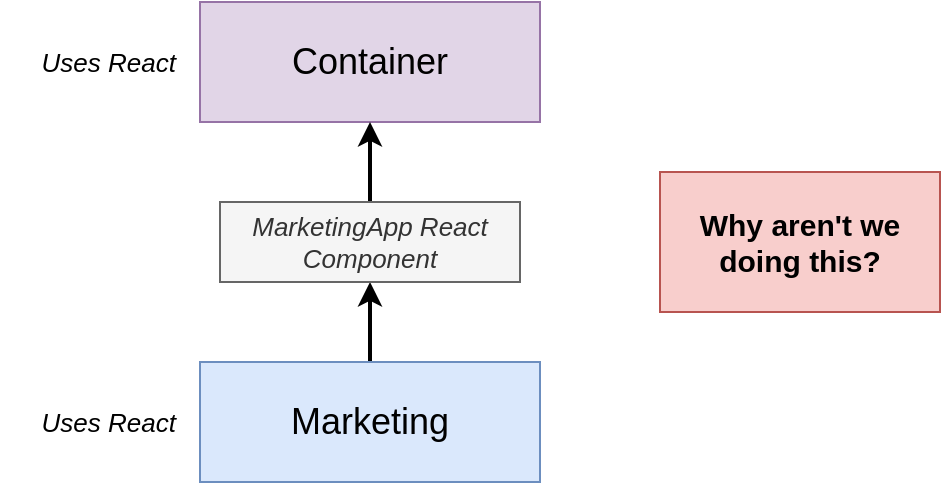 <mxfile version="13.3.7" type="device" pages="21"><diagram id="aM1RWBUm3dRHckOOb5zb" name="15 - mount"><mxGraphModel dx="501" dy="309" grid="1" gridSize="10" guides="1" tooltips="1" connect="1" arrows="1" fold="1" page="1" pageScale="1" pageWidth="1920" pageHeight="1200" math="0" shadow="0"><root><mxCell id="S7PwnjYwvf9L2ZSWg-45-0"/><mxCell id="S7PwnjYwvf9L2ZSWg-45-1" parent="S7PwnjYwvf9L2ZSWg-45-0"/><mxCell id="5hh5XcC5z7eh3gvhOZ0s-0" value="Container" style="rounded=0;whiteSpace=wrap;html=1;strokeColor=#9673a6;fontSize=18;fillColor=#e1d5e7;fontStyle=0" vertex="1" parent="S7PwnjYwvf9L2ZSWg-45-1"><mxGeometry x="610" y="340" width="170" height="60" as="geometry"/></mxCell><mxCell id="5hh5XcC5z7eh3gvhOZ0s-4" style="edgeStyle=orthogonalEdgeStyle;rounded=0;orthogonalLoop=1;jettySize=auto;html=1;exitX=0.5;exitY=0;exitDx=0;exitDy=0;strokeWidth=2;fontSize=13;fontColor=#000000;" edge="1" parent="S7PwnjYwvf9L2ZSWg-45-1" source="5hh5XcC5z7eh3gvhOZ0s-1"><mxGeometry relative="1" as="geometry"><mxPoint x="695" y="480" as="targetPoint"/></mxGeometry></mxCell><mxCell id="5hh5XcC5z7eh3gvhOZ0s-1" value="Marketing" style="rounded=0;whiteSpace=wrap;html=1;strokeColor=#6c8ebf;fontSize=18;fillColor=#dae8fc;fontStyle=0" vertex="1" parent="S7PwnjYwvf9L2ZSWg-45-1"><mxGeometry x="610" y="520" width="170" height="60" as="geometry"/></mxCell><mxCell id="5hh5XcC5z7eh3gvhOZ0s-2" value="&lt;i style=&quot;font-size: 13px;&quot;&gt;Uses React&lt;/i&gt;" style="text;html=1;strokeColor=none;fillColor=none;align=right;verticalAlign=middle;whiteSpace=wrap;rounded=0;fontSize=13;fontColor=#000000;" vertex="1" parent="S7PwnjYwvf9L2ZSWg-45-1"><mxGeometry x="510" y="360" width="90" height="20" as="geometry"/></mxCell><mxCell id="5hh5XcC5z7eh3gvhOZ0s-3" value="&lt;i style=&quot;font-size: 13px;&quot;&gt;Uses React&lt;/i&gt;" style="text;html=1;strokeColor=none;fillColor=none;align=right;verticalAlign=middle;whiteSpace=wrap;rounded=0;fontSize=13;fontColor=#000000;" vertex="1" parent="S7PwnjYwvf9L2ZSWg-45-1"><mxGeometry x="510" y="540" width="90" height="20" as="geometry"/></mxCell><mxCell id="5hh5XcC5z7eh3gvhOZ0s-7" style="edgeStyle=orthogonalEdgeStyle;rounded=0;orthogonalLoop=1;jettySize=auto;html=1;exitX=0.5;exitY=0;exitDx=0;exitDy=0;entryX=0.5;entryY=1;entryDx=0;entryDy=0;strokeWidth=2;fontSize=13;fontColor=#000000;" edge="1" parent="S7PwnjYwvf9L2ZSWg-45-1" source="5hh5XcC5z7eh3gvhOZ0s-6" target="5hh5XcC5z7eh3gvhOZ0s-0"><mxGeometry relative="1" as="geometry"/></mxCell><mxCell id="5hh5XcC5z7eh3gvhOZ0s-6" value="MarketingApp React Component" style="rounded=0;whiteSpace=wrap;html=1;strokeColor=#666666;fontSize=13;fontColor=#333333;align=center;fontStyle=2;fillColor=#f5f5f5;" vertex="1" parent="S7PwnjYwvf9L2ZSWg-45-1"><mxGeometry x="620" y="440" width="150" height="40" as="geometry"/></mxCell><mxCell id="5hh5XcC5z7eh3gvhOZ0s-8" value="Why aren't we doing this?" style="rounded=0;whiteSpace=wrap;html=1;strokeColor=#b85450;fontSize=15;align=center;fillColor=#f8cecc;fontStyle=1" vertex="1" parent="S7PwnjYwvf9L2ZSWg-45-1"><mxGeometry x="840" y="425" width="140" height="70" as="geometry"/></mxCell></root></mxGraphModel></diagram><diagram id="-AGY1VRKFmPlRHUiGSqX" name="14 - container"><mxGraphModel dx="601" dy="370" grid="1" gridSize="10" guides="1" tooltips="1" connect="1" arrows="1" fold="1" page="1" pageScale="1" pageWidth="1920" pageHeight="1200" math="0" shadow="0"><root><mxCell id="tSACii-eadMHFVOULgiE-0"/><mxCell id="tSACii-eadMHFVOULgiE-1" parent="tSACii-eadMHFVOULgiE-0"/><mxCell id="whzRL5W_BDY6K6I1wgnb-0" value="Near-zero coupling between container and child apps" style="rounded=0;whiteSpace=wrap;html=1;fontSize=17;align=center;fillColor=#dae8fc;strokeColor=#6c8ebf;" vertex="1" parent="tSACii-eadMHFVOULgiE-1"><mxGeometry x="565" y="340" width="430" height="50" as="geometry"/></mxCell><mxCell id="whzRL5W_BDY6K6I1wgnb-1" value="Inflexible Requirement #2" style="text;html=1;strokeColor=none;fillColor=none;align=center;verticalAlign=middle;whiteSpace=wrap;rounded=0;fontSize=23;fontColor=#000000;fontStyle=1" vertex="1" parent="tSACii-eadMHFVOULgiE-1"><mxGeometry x="606.25" y="300" width="347.5" height="30" as="geometry"/></mxCell><mxCell id="whzRL5W_BDY6K6I1wgnb-2" value="Container shouldn't assume that a child is using a particular framework" style="rounded=0;whiteSpace=wrap;html=1;fontSize=17;fontColor=#333333;align=center;fillColor=#f5f5f5;strokeColor=#666666;" vertex="1" parent="tSACii-eadMHFVOULgiE-1"><mxGeometry x="565" y="420" width="430" height="50" as="geometry"/></mxCell><mxCell id="whzRL5W_BDY6K6I1wgnb-3" value="Any necessary communication done with callbacks or simple events" style="rounded=0;whiteSpace=wrap;html=1;fontSize=17;fontColor=#333333;align=center;fillColor=#f5f5f5;strokeColor=#666666;" vertex="1" parent="tSACii-eadMHFVOULgiE-1"><mxGeometry x="565" y="480" width="430" height="50" as="geometry"/></mxCell></root></mxGraphModel></diagram><diagram id="M33wzd9xky0NlboW3MSI" name="01 - mocks"><mxGraphModel dx="858" dy="529" grid="1" gridSize="10" guides="1" tooltips="1" connect="1" arrows="1" fold="1" page="1" pageScale="1" pageWidth="1920" pageHeight="1200" math="0" shadow="0"><root><mxCell id="0"/><mxCell id="1" parent="0"/><mxCell id="cDbEW9LaPRL-9h1o7jgT-1" value="" style="strokeWidth=1;shadow=0;dashed=0;align=center;html=1;shape=mxgraph.mockup.containers.browserWindow;rSize=0;strokeColor=#666666;strokeColor2=#008cff;strokeColor3=#c4c4c4;mainText=,;recursiveResize=0;" parent="1" vertex="1"><mxGeometry x="540" y="330" width="370" height="380" as="geometry"/></mxCell><mxCell id="cDbEW9LaPRL-9h1o7jgT-2" value="Page 1" style="strokeWidth=1;shadow=0;dashed=0;align=center;html=1;shape=mxgraph.mockup.containers.anchor;fontSize=17;fontColor=#666666;align=left;" parent="cDbEW9LaPRL-9h1o7jgT-1" vertex="1"><mxGeometry x="60" y="12" width="110" height="26" as="geometry"/></mxCell><mxCell id="cDbEW9LaPRL-9h1o7jgT-3" value="" style="strokeWidth=1;shadow=0;dashed=0;align=center;html=1;shape=mxgraph.mockup.containers.anchor;rSize=0;fontSize=17;fontColor=#666666;align=left;" parent="cDbEW9LaPRL-9h1o7jgT-1" vertex="1"><mxGeometry x="130" y="60" width="250" height="26" as="geometry"/></mxCell><mxCell id="cDbEW9LaPRL-9h1o7jgT-4" value="" style="rounded=0;whiteSpace=wrap;html=1;" parent="cDbEW9LaPRL-9h1o7jgT-1" vertex="1"><mxGeometry y="110" width="370" height="40" as="geometry"/></mxCell><mxCell id="cDbEW9LaPRL-9h1o7jgT-5" value="App" style="text;html=1;strokeColor=none;fillColor=none;align=center;verticalAlign=middle;whiteSpace=wrap;rounded=0;" parent="cDbEW9LaPRL-9h1o7jgT-1" vertex="1"><mxGeometry x="20" y="120" width="40" height="20" as="geometry"/></mxCell><mxCell id="cDbEW9LaPRL-9h1o7jgT-6" value="Login" style="text;html=1;strokeColor=none;fillColor=none;align=center;verticalAlign=middle;whiteSpace=wrap;rounded=0;" parent="cDbEW9LaPRL-9h1o7jgT-1" vertex="1"><mxGeometry x="317.5" y="120" width="40" height="20" as="geometry"/></mxCell><mxCell id="cDbEW9LaPRL-9h1o7jgT-7" value="Welcome" style="text;html=1;strokeColor=none;fillColor=none;align=center;verticalAlign=middle;whiteSpace=wrap;rounded=0;fontSize=23;" parent="cDbEW9LaPRL-9h1o7jgT-1" vertex="1"><mxGeometry x="165" y="180" width="40" height="20" as="geometry"/></mxCell><mxCell id="cDbEW9LaPRL-9h1o7jgT-8" value="See pricing" style="rounded=1;whiteSpace=wrap;html=1;" parent="cDbEW9LaPRL-9h1o7jgT-1" vertex="1"><mxGeometry x="122.5" y="280" width="125" height="30" as="geometry"/></mxCell><mxCell id="cDbEW9LaPRL-9h1o7jgT-9" value="app.com/" style="text;html=1;strokeColor=none;fillColor=none;align=left;verticalAlign=middle;whiteSpace=wrap;rounded=0;fontSize=14;fontStyle=1" parent="cDbEW9LaPRL-9h1o7jgT-1" vertex="1"><mxGeometry x="130" y="63" width="150" height="20" as="geometry"/></mxCell><mxCell id="cDbEW9LaPRL-9h1o7jgT-10" value="Use our awesome dashboard" style="text;html=1;strokeColor=none;fillColor=none;align=center;verticalAlign=middle;whiteSpace=wrap;rounded=0;fontSize=23;" parent="cDbEW9LaPRL-9h1o7jgT-1" vertex="1"><mxGeometry x="82.5" y="220" width="205" height="20" as="geometry"/></mxCell><mxCell id="cDbEW9LaPRL-9h1o7jgT-11" value="" style="strokeWidth=1;shadow=0;dashed=0;align=center;html=1;shape=mxgraph.mockup.containers.browserWindow;rSize=0;strokeColor=#666666;strokeColor2=#008cff;strokeColor3=#c4c4c4;mainText=,;recursiveResize=0;" parent="1" vertex="1"><mxGeometry x="960" y="330" width="370" height="380" as="geometry"/></mxCell><mxCell id="cDbEW9LaPRL-9h1o7jgT-12" value="Page 1" style="strokeWidth=1;shadow=0;dashed=0;align=center;html=1;shape=mxgraph.mockup.containers.anchor;fontSize=17;fontColor=#666666;align=left;" parent="cDbEW9LaPRL-9h1o7jgT-11" vertex="1"><mxGeometry x="60" y="12" width="110" height="26" as="geometry"/></mxCell><mxCell id="cDbEW9LaPRL-9h1o7jgT-13" value="" style="strokeWidth=1;shadow=0;dashed=0;align=center;html=1;shape=mxgraph.mockup.containers.anchor;rSize=0;fontSize=17;fontColor=#666666;align=left;" parent="cDbEW9LaPRL-9h1o7jgT-11" vertex="1"><mxGeometry x="130" y="60" width="250" height="26" as="geometry"/></mxCell><mxCell id="cDbEW9LaPRL-9h1o7jgT-14" value="" style="rounded=0;whiteSpace=wrap;html=1;" parent="cDbEW9LaPRL-9h1o7jgT-11" vertex="1"><mxGeometry y="110" width="370" height="40" as="geometry"/></mxCell><mxCell id="cDbEW9LaPRL-9h1o7jgT-15" value="App" style="text;html=1;strokeColor=none;fillColor=none;align=center;verticalAlign=middle;whiteSpace=wrap;rounded=0;" parent="cDbEW9LaPRL-9h1o7jgT-11" vertex="1"><mxGeometry x="20" y="120" width="40" height="20" as="geometry"/></mxCell><mxCell id="cDbEW9LaPRL-9h1o7jgT-16" value="Login" style="text;html=1;strokeColor=none;fillColor=none;align=center;verticalAlign=middle;whiteSpace=wrap;rounded=0;" parent="cDbEW9LaPRL-9h1o7jgT-11" vertex="1"><mxGeometry x="317.5" y="120" width="40" height="20" as="geometry"/></mxCell><mxCell id="cDbEW9LaPRL-9h1o7jgT-17" value="Pricing" style="text;html=1;strokeColor=none;fillColor=none;align=center;verticalAlign=middle;whiteSpace=wrap;rounded=0;fontSize=23;" parent="cDbEW9LaPRL-9h1o7jgT-11" vertex="1"><mxGeometry x="165" y="180" width="40" height="20" as="geometry"/></mxCell><mxCell id="cDbEW9LaPRL-9h1o7jgT-18" value="" style="rounded=0;whiteSpace=wrap;html=1;fontSize=14;" parent="cDbEW9LaPRL-9h1o7jgT-11" vertex="1"><mxGeometry x="50" y="220" width="120" height="100" as="geometry"/></mxCell><mxCell id="cDbEW9LaPRL-9h1o7jgT-19" value="Free" style="text;html=1;strokeColor=none;fillColor=none;align=center;verticalAlign=middle;whiteSpace=wrap;rounded=0;fontSize=17;" parent="cDbEW9LaPRL-9h1o7jgT-11" vertex="1"><mxGeometry x="90" y="230" width="40" height="20" as="geometry"/></mxCell><mxCell id="cDbEW9LaPRL-9h1o7jgT-20" value="Sign Up" style="rounded=1;whiteSpace=wrap;html=1;fontSize=14;" parent="cDbEW9LaPRL-9h1o7jgT-11" vertex="1"><mxGeometry x="62.5" y="280" width="95" height="30" as="geometry"/></mxCell><mxCell id="cDbEW9LaPRL-9h1o7jgT-21" value="" style="rounded=0;whiteSpace=wrap;html=1;fontSize=14;" parent="cDbEW9LaPRL-9h1o7jgT-11" vertex="1"><mxGeometry x="205" y="220" width="120" height="100" as="geometry"/></mxCell><mxCell id="cDbEW9LaPRL-9h1o7jgT-22" value="$30/month" style="text;html=1;strokeColor=none;fillColor=none;align=center;verticalAlign=middle;whiteSpace=wrap;rounded=0;fontSize=17;" parent="cDbEW9LaPRL-9h1o7jgT-11" vertex="1"><mxGeometry x="245" y="230" width="40" height="20" as="geometry"/></mxCell><mxCell id="cDbEW9LaPRL-9h1o7jgT-23" value="Sign Up" style="rounded=1;whiteSpace=wrap;html=1;fontSize=14;" parent="cDbEW9LaPRL-9h1o7jgT-11" vertex="1"><mxGeometry x="217.5" y="280" width="95" height="30" as="geometry"/></mxCell><mxCell id="cDbEW9LaPRL-9h1o7jgT-24" value="app.com/pricing" style="text;html=1;strokeColor=none;fillColor=none;align=left;verticalAlign=middle;whiteSpace=wrap;rounded=0;fontSize=14;fontStyle=1" parent="cDbEW9LaPRL-9h1o7jgT-11" vertex="1"><mxGeometry x="130" y="63" width="150" height="20" as="geometry"/></mxCell><mxCell id="cDbEW9LaPRL-9h1o7jgT-25" value="" style="strokeWidth=1;shadow=0;dashed=0;align=center;html=1;shape=mxgraph.mockup.containers.browserWindow;rSize=0;strokeColor=#666666;strokeColor2=#008cff;strokeColor3=#c4c4c4;mainText=,;recursiveResize=0;" parent="1" vertex="1"><mxGeometry x="1380" y="330" width="370" height="380" as="geometry"/></mxCell><mxCell id="cDbEW9LaPRL-9h1o7jgT-26" value="Page 1" style="strokeWidth=1;shadow=0;dashed=0;align=center;html=1;shape=mxgraph.mockup.containers.anchor;fontSize=17;fontColor=#666666;align=left;" parent="cDbEW9LaPRL-9h1o7jgT-25" vertex="1"><mxGeometry x="60" y="12" width="110" height="26" as="geometry"/></mxCell><mxCell id="cDbEW9LaPRL-9h1o7jgT-27" value="" style="strokeWidth=1;shadow=0;dashed=0;align=center;html=1;shape=mxgraph.mockup.containers.anchor;rSize=0;fontSize=17;fontColor=#666666;align=left;" parent="cDbEW9LaPRL-9h1o7jgT-25" vertex="1"><mxGeometry x="130" y="60" width="250" height="26" as="geometry"/></mxCell><mxCell id="cDbEW9LaPRL-9h1o7jgT-28" value="" style="rounded=0;whiteSpace=wrap;html=1;" parent="cDbEW9LaPRL-9h1o7jgT-25" vertex="1"><mxGeometry y="110" width="370" height="40" as="geometry"/></mxCell><mxCell id="cDbEW9LaPRL-9h1o7jgT-29" value="App" style="text;html=1;strokeColor=none;fillColor=none;align=center;verticalAlign=middle;whiteSpace=wrap;rounded=0;" parent="cDbEW9LaPRL-9h1o7jgT-25" vertex="1"><mxGeometry x="20" y="120" width="40" height="20" as="geometry"/></mxCell><mxCell id="cDbEW9LaPRL-9h1o7jgT-30" value="Login" style="text;html=1;strokeColor=none;fillColor=none;align=center;verticalAlign=middle;whiteSpace=wrap;rounded=0;" parent="cDbEW9LaPRL-9h1o7jgT-25" vertex="1"><mxGeometry x="317.5" y="120" width="40" height="20" as="geometry"/></mxCell><mxCell id="cDbEW9LaPRL-9h1o7jgT-31" value="Sign In" style="text;html=1;strokeColor=none;fillColor=none;align=center;verticalAlign=middle;whiteSpace=wrap;rounded=0;fontSize=23;" parent="cDbEW9LaPRL-9h1o7jgT-25" vertex="1"><mxGeometry x="142.5" y="170" width="85" height="20" as="geometry"/></mxCell><mxCell id="cDbEW9LaPRL-9h1o7jgT-32" value="app.com/auth/signin" style="text;html=1;strokeColor=none;fillColor=none;align=left;verticalAlign=middle;whiteSpace=wrap;rounded=0;fontSize=14;fontStyle=1" parent="cDbEW9LaPRL-9h1o7jgT-25" vertex="1"><mxGeometry x="130" y="63" width="150" height="20" as="geometry"/></mxCell><mxCell id="cDbEW9LaPRL-9h1o7jgT-33" value="&lt;i style=&quot;font-size: 11px;&quot;&gt;Enter Email&lt;/i&gt;" style="rounded=0;whiteSpace=wrap;html=1;fontSize=11;align=left;spacingLeft=10;fontColor=#919191;" parent="cDbEW9LaPRL-9h1o7jgT-25" vertex="1"><mxGeometry x="89" y="210" width="192" height="25" as="geometry"/></mxCell><mxCell id="cDbEW9LaPRL-9h1o7jgT-34" value="&lt;i style=&quot;font-size: 11px&quot;&gt;Enter Password&lt;/i&gt;" style="rounded=0;whiteSpace=wrap;html=1;fontSize=11;align=left;spacingLeft=10;fontColor=#919191;" parent="cDbEW9LaPRL-9h1o7jgT-25" vertex="1"><mxGeometry x="88" y="245" width="192" height="25" as="geometry"/></mxCell><mxCell id="cDbEW9LaPRL-9h1o7jgT-35" value="Sign In" style="rounded=1;whiteSpace=wrap;html=1;fontSize=11;align=center;" parent="cDbEW9LaPRL-9h1o7jgT-25" vertex="1"><mxGeometry x="124" y="280" width="120" height="30" as="geometry"/></mxCell><mxCell id="cDbEW9LaPRL-9h1o7jgT-36" value="" style="strokeWidth=1;shadow=0;dashed=0;align=center;html=1;shape=mxgraph.mockup.containers.browserWindow;rSize=0;strokeColor=#666666;strokeColor2=#008cff;strokeColor3=#c4c4c4;mainText=,;recursiveResize=0;" parent="1" vertex="1"><mxGeometry x="1810" y="330" width="370" height="380" as="geometry"/></mxCell><mxCell id="cDbEW9LaPRL-9h1o7jgT-37" value="Page 1" style="strokeWidth=1;shadow=0;dashed=0;align=center;html=1;shape=mxgraph.mockup.containers.anchor;fontSize=17;fontColor=#666666;align=left;" parent="cDbEW9LaPRL-9h1o7jgT-36" vertex="1"><mxGeometry x="60" y="12" width="110" height="26" as="geometry"/></mxCell><mxCell id="cDbEW9LaPRL-9h1o7jgT-38" value="" style="strokeWidth=1;shadow=0;dashed=0;align=center;html=1;shape=mxgraph.mockup.containers.anchor;rSize=0;fontSize=17;fontColor=#666666;align=left;" parent="cDbEW9LaPRL-9h1o7jgT-36" vertex="1"><mxGeometry x="130" y="60" width="250" height="26" as="geometry"/></mxCell><mxCell id="cDbEW9LaPRL-9h1o7jgT-39" value="" style="rounded=0;whiteSpace=wrap;html=1;" parent="cDbEW9LaPRL-9h1o7jgT-36" vertex="1"><mxGeometry y="110" width="370" height="40" as="geometry"/></mxCell><mxCell id="cDbEW9LaPRL-9h1o7jgT-40" value="App" style="text;html=1;strokeColor=none;fillColor=none;align=center;verticalAlign=middle;whiteSpace=wrap;rounded=0;" parent="cDbEW9LaPRL-9h1o7jgT-36" vertex="1"><mxGeometry x="20" y="120" width="40" height="20" as="geometry"/></mxCell><mxCell id="cDbEW9LaPRL-9h1o7jgT-41" value="Login" style="text;html=1;strokeColor=none;fillColor=none;align=center;verticalAlign=middle;whiteSpace=wrap;rounded=0;" parent="cDbEW9LaPRL-9h1o7jgT-36" vertex="1"><mxGeometry x="317.5" y="120" width="40" height="20" as="geometry"/></mxCell><mxCell id="cDbEW9LaPRL-9h1o7jgT-42" value="Sign Up" style="text;html=1;strokeColor=none;fillColor=none;align=center;verticalAlign=middle;whiteSpace=wrap;rounded=0;fontSize=23;" parent="cDbEW9LaPRL-9h1o7jgT-36" vertex="1"><mxGeometry x="142.5" y="170" width="85" height="20" as="geometry"/></mxCell><mxCell id="cDbEW9LaPRL-9h1o7jgT-43" value="app.com/auth/signup" style="text;html=1;strokeColor=none;fillColor=none;align=left;verticalAlign=middle;whiteSpace=wrap;rounded=0;fontSize=14;fontStyle=1" parent="cDbEW9LaPRL-9h1o7jgT-36" vertex="1"><mxGeometry x="130" y="63" width="150" height="20" as="geometry"/></mxCell><mxCell id="cDbEW9LaPRL-9h1o7jgT-44" value="&lt;i style=&quot;font-size: 11px;&quot;&gt;Enter Email&lt;/i&gt;" style="rounded=0;whiteSpace=wrap;html=1;fontSize=11;align=left;spacingLeft=10;fontColor=#919191;" parent="cDbEW9LaPRL-9h1o7jgT-36" vertex="1"><mxGeometry x="89" y="210" width="192" height="25" as="geometry"/></mxCell><mxCell id="cDbEW9LaPRL-9h1o7jgT-45" value="&lt;i style=&quot;font-size: 11px&quot;&gt;Enter Password&lt;/i&gt;" style="rounded=0;whiteSpace=wrap;html=1;fontSize=11;align=left;spacingLeft=10;fontColor=#919191;" parent="cDbEW9LaPRL-9h1o7jgT-36" vertex="1"><mxGeometry x="88" y="245" width="192" height="25" as="geometry"/></mxCell><mxCell id="cDbEW9LaPRL-9h1o7jgT-46" value="Sign Up" style="rounded=1;whiteSpace=wrap;html=1;fontSize=11;align=center;" parent="cDbEW9LaPRL-9h1o7jgT-36" vertex="1"><mxGeometry x="124" y="320" width="120" height="30" as="geometry"/></mxCell><mxCell id="cDbEW9LaPRL-9h1o7jgT-47" value="&lt;i style=&quot;font-size: 11px&quot;&gt;Enter Password Again&lt;/i&gt;" style="rounded=0;whiteSpace=wrap;html=1;fontSize=11;align=left;spacingLeft=10;fontColor=#919191;" parent="cDbEW9LaPRL-9h1o7jgT-36" vertex="1"><mxGeometry x="88" y="280" width="192" height="25" as="geometry"/></mxCell><mxCell id="cDbEW9LaPRL-9h1o7jgT-48" value="" style="strokeWidth=1;shadow=0;dashed=0;align=center;html=1;shape=mxgraph.mockup.containers.browserWindow;rSize=0;strokeColor=#666666;strokeColor2=#008cff;strokeColor3=#c4c4c4;mainText=,;recursiveResize=0;" parent="1" vertex="1"><mxGeometry x="2230" y="330" width="370" height="380" as="geometry"/></mxCell><mxCell id="cDbEW9LaPRL-9h1o7jgT-49" value="Page 1" style="strokeWidth=1;shadow=0;dashed=0;align=center;html=1;shape=mxgraph.mockup.containers.anchor;fontSize=17;fontColor=#666666;align=left;" parent="cDbEW9LaPRL-9h1o7jgT-48" vertex="1"><mxGeometry x="60" y="12" width="110" height="26" as="geometry"/></mxCell><mxCell id="cDbEW9LaPRL-9h1o7jgT-50" value="" style="strokeWidth=1;shadow=0;dashed=0;align=center;html=1;shape=mxgraph.mockup.containers.anchor;rSize=0;fontSize=17;fontColor=#666666;align=left;" parent="cDbEW9LaPRL-9h1o7jgT-48" vertex="1"><mxGeometry x="130" y="60" width="250" height="26" as="geometry"/></mxCell><mxCell id="cDbEW9LaPRL-9h1o7jgT-51" value="" style="rounded=0;whiteSpace=wrap;html=1;" parent="cDbEW9LaPRL-9h1o7jgT-48" vertex="1"><mxGeometry y="110" width="370" height="40" as="geometry"/></mxCell><mxCell id="cDbEW9LaPRL-9h1o7jgT-52" value="App" style="text;html=1;strokeColor=none;fillColor=none;align=center;verticalAlign=middle;whiteSpace=wrap;rounded=0;" parent="cDbEW9LaPRL-9h1o7jgT-48" vertex="1"><mxGeometry x="20" y="120" width="40" height="20" as="geometry"/></mxCell><mxCell id="cDbEW9LaPRL-9h1o7jgT-53" value="Logout" style="text;html=1;strokeColor=none;fillColor=none;align=center;verticalAlign=middle;whiteSpace=wrap;rounded=0;" parent="cDbEW9LaPRL-9h1o7jgT-48" vertex="1"><mxGeometry x="317.5" y="120" width="40" height="20" as="geometry"/></mxCell><mxCell id="cDbEW9LaPRL-9h1o7jgT-54" value="app.com/dashboard" style="text;html=1;strokeColor=none;fillColor=none;align=left;verticalAlign=middle;whiteSpace=wrap;rounded=0;fontSize=14;fontStyle=1" parent="cDbEW9LaPRL-9h1o7jgT-48" vertex="1"><mxGeometry x="130" y="63" width="150" height="20" as="geometry"/></mxCell><mxCell id="cDbEW9LaPRL-9h1o7jgT-55" value="Pretty charts and tables" style="ellipse;shape=cloud;whiteSpace=wrap;html=1;fontSize=15;fontColor=#333333;align=center;fontStyle=2;fillColor=#f5f5f5;strokeColor=#666666;" parent="cDbEW9LaPRL-9h1o7jgT-48" vertex="1"><mxGeometry x="20" y="200" width="320" height="100" as="geometry"/></mxCell><mxCell id="cDbEW9LaPRL-9h1o7jgT-56" value="Home Page" style="rounded=0;whiteSpace=wrap;html=1;fontSize=23;align=center;fillColor=#dae8fc;strokeColor=#6c8ebf;fontStyle=1" parent="1" vertex="1"><mxGeometry x="620" y="270" width="210" height="50" as="geometry"/></mxCell><mxCell id="cDbEW9LaPRL-9h1o7jgT-57" value="Pricing Page" style="rounded=0;whiteSpace=wrap;html=1;fontSize=23;align=center;fillColor=#dae8fc;strokeColor=#6c8ebf;fontStyle=1" parent="1" vertex="1"><mxGeometry x="1040" y="270" width="210" height="50" as="geometry"/></mxCell><mxCell id="cDbEW9LaPRL-9h1o7jgT-58" value="Sign In Page" style="rounded=0;whiteSpace=wrap;html=1;fontSize=23;align=center;fillColor=#dae8fc;strokeColor=#6c8ebf;fontStyle=1" parent="1" vertex="1"><mxGeometry x="1460" y="270" width="210" height="50" as="geometry"/></mxCell><mxCell id="cDbEW9LaPRL-9h1o7jgT-59" value="Sign Up Page" style="rounded=0;whiteSpace=wrap;html=1;fontSize=23;align=center;fillColor=#dae8fc;strokeColor=#6c8ebf;fontStyle=1" parent="1" vertex="1"><mxGeometry x="1890" y="270" width="210" height="50" as="geometry"/></mxCell><mxCell id="cDbEW9LaPRL-9h1o7jgT-60" value="Dashboard Page" style="rounded=0;whiteSpace=wrap;html=1;fontSize=23;align=center;fillColor=#dae8fc;strokeColor=#6c8ebf;fontStyle=1" parent="1" vertex="1"><mxGeometry x="2310" y="270" width="210" height="50" as="geometry"/></mxCell></root></mxGraphModel></diagram><diagram id="26XfwZ-cS5_ghJPnD3eF" name="03 - css"><mxGraphModel dx="1036" dy="639" grid="1" gridSize="10" guides="1" tooltips="1" connect="1" arrows="1" fold="1" page="1" pageScale="1" pageWidth="1920" pageHeight="1200" math="0" shadow="0"><root><mxCell id="08qF8iFb3jNuqnWieO9Y-0"/><mxCell id="08qF8iFb3jNuqnWieO9Y-1" parent="08qF8iFb3jNuqnWieO9Y-0"/><mxCell id="OvEKBu75v9_s4ycWosmM-0" value="" style="strokeWidth=1;shadow=0;dashed=0;align=center;html=1;shape=mxgraph.mockup.containers.browserWindow;rSize=0;strokeColor=#666666;strokeColor2=#008cff;strokeColor3=#c4c4c4;mainText=,;recursiveResize=0;" parent="08qF8iFb3jNuqnWieO9Y-1" vertex="1"><mxGeometry x="200" y="220" width="370" height="380" as="geometry"/></mxCell><mxCell id="OvEKBu75v9_s4ycWosmM-1" value="Page 1" style="strokeWidth=1;shadow=0;dashed=0;align=center;html=1;shape=mxgraph.mockup.containers.anchor;fontSize=17;fontColor=#666666;align=left;" parent="OvEKBu75v9_s4ycWosmM-0" vertex="1"><mxGeometry x="60" y="12" width="110" height="26" as="geometry"/></mxCell><mxCell id="OvEKBu75v9_s4ycWosmM-2" value="" style="strokeWidth=1;shadow=0;dashed=0;align=center;html=1;shape=mxgraph.mockup.containers.anchor;rSize=0;fontSize=17;fontColor=#666666;align=left;" parent="OvEKBu75v9_s4ycWosmM-0" vertex="1"><mxGeometry x="130" y="60" width="250" height="26" as="geometry"/></mxCell><mxCell id="OvEKBu75v9_s4ycWosmM-3" value="" style="rounded=0;whiteSpace=wrap;html=1;" parent="OvEKBu75v9_s4ycWosmM-0" vertex="1"><mxGeometry y="110" width="370" height="40" as="geometry"/></mxCell><mxCell id="OvEKBu75v9_s4ycWosmM-4" value="App" style="text;html=1;strokeColor=none;fillColor=none;align=center;verticalAlign=middle;whiteSpace=wrap;rounded=0;" parent="OvEKBu75v9_s4ycWosmM-0" vertex="1"><mxGeometry x="20" y="120" width="40" height="20" as="geometry"/></mxCell><mxCell id="OvEKBu75v9_s4ycWosmM-5" value="Login" style="text;html=1;strokeColor=none;fillColor=none;align=center;verticalAlign=middle;whiteSpace=wrap;rounded=0;" parent="OvEKBu75v9_s4ycWosmM-0" vertex="1"><mxGeometry x="317.5" y="120" width="40" height="20" as="geometry"/></mxCell><mxCell id="OvEKBu75v9_s4ycWosmM-6" value="Pricing" style="text;html=1;strokeColor=none;fillColor=none;align=center;verticalAlign=middle;whiteSpace=wrap;rounded=0;fontSize=25;fontStyle=1;fontColor=#009900;" parent="OvEKBu75v9_s4ycWosmM-0" vertex="1"><mxGeometry x="115" y="180" width="140" height="30" as="geometry"/></mxCell><mxCell id="OvEKBu75v9_s4ycWosmM-7" value="" style="rounded=0;whiteSpace=wrap;html=1;fontSize=14;" parent="OvEKBu75v9_s4ycWosmM-0" vertex="1"><mxGeometry x="50" y="220" width="120" height="100" as="geometry"/></mxCell><mxCell id="OvEKBu75v9_s4ycWosmM-8" value="Free" style="text;html=1;strokeColor=none;fillColor=none;align=center;verticalAlign=middle;whiteSpace=wrap;rounded=0;fontSize=17;" parent="OvEKBu75v9_s4ycWosmM-0" vertex="1"><mxGeometry x="90" y="230" width="40" height="20" as="geometry"/></mxCell><mxCell id="OvEKBu75v9_s4ycWosmM-9" value="Sign Up" style="rounded=1;whiteSpace=wrap;html=1;fontSize=14;" parent="OvEKBu75v9_s4ycWosmM-0" vertex="1"><mxGeometry x="62.5" y="280" width="95" height="30" as="geometry"/></mxCell><mxCell id="OvEKBu75v9_s4ycWosmM-10" value="" style="rounded=0;whiteSpace=wrap;html=1;fontSize=14;" parent="OvEKBu75v9_s4ycWosmM-0" vertex="1"><mxGeometry x="205" y="220" width="120" height="100" as="geometry"/></mxCell><mxCell id="OvEKBu75v9_s4ycWosmM-11" value="$30/month" style="text;html=1;strokeColor=none;fillColor=none;align=center;verticalAlign=middle;whiteSpace=wrap;rounded=0;fontSize=17;" parent="OvEKBu75v9_s4ycWosmM-0" vertex="1"><mxGeometry x="245" y="230" width="40" height="20" as="geometry"/></mxCell><mxCell id="OvEKBu75v9_s4ycWosmM-12" value="Sign Up" style="rounded=1;whiteSpace=wrap;html=1;fontSize=14;" parent="OvEKBu75v9_s4ycWosmM-0" vertex="1"><mxGeometry x="217.5" y="280" width="95" height="30" as="geometry"/></mxCell><mxCell id="OvEKBu75v9_s4ycWosmM-13" value="app.com/pricing" style="text;html=1;strokeColor=none;fillColor=none;align=left;verticalAlign=middle;whiteSpace=wrap;rounded=0;fontSize=14;fontStyle=1" parent="OvEKBu75v9_s4ycWosmM-0" vertex="1"><mxGeometry x="130" y="63" width="150" height="20" as="geometry"/></mxCell><mxCell id="OvEKBu75v9_s4ycWosmM-14" value="" style="strokeWidth=1;shadow=0;dashed=0;align=center;html=1;shape=mxgraph.mockup.containers.browserWindow;rSize=0;strokeColor=#666666;strokeColor2=#008cff;strokeColor3=#c4c4c4;mainText=,;recursiveResize=0;" parent="08qF8iFb3jNuqnWieO9Y-1" vertex="1"><mxGeometry x="800" y="220" width="370" height="380" as="geometry"/></mxCell><mxCell id="OvEKBu75v9_s4ycWosmM-15" value="Page 1" style="strokeWidth=1;shadow=0;dashed=0;align=center;html=1;shape=mxgraph.mockup.containers.anchor;fontSize=17;fontColor=#666666;align=left;" parent="OvEKBu75v9_s4ycWosmM-14" vertex="1"><mxGeometry x="60" y="12" width="110" height="26" as="geometry"/></mxCell><mxCell id="OvEKBu75v9_s4ycWosmM-16" value="" style="strokeWidth=1;shadow=0;dashed=0;align=center;html=1;shape=mxgraph.mockup.containers.anchor;rSize=0;fontSize=17;fontColor=#666666;align=left;" parent="OvEKBu75v9_s4ycWosmM-14" vertex="1"><mxGeometry x="130" y="60" width="250" height="26" as="geometry"/></mxCell><mxCell id="OvEKBu75v9_s4ycWosmM-17" value="" style="rounded=0;whiteSpace=wrap;html=1;" parent="OvEKBu75v9_s4ycWosmM-14" vertex="1"><mxGeometry y="110" width="370" height="40" as="geometry"/></mxCell><mxCell id="OvEKBu75v9_s4ycWosmM-18" value="App" style="text;html=1;strokeColor=none;fillColor=none;align=center;verticalAlign=middle;whiteSpace=wrap;rounded=0;" parent="OvEKBu75v9_s4ycWosmM-14" vertex="1"><mxGeometry x="20" y="120" width="40" height="20" as="geometry"/></mxCell><mxCell id="OvEKBu75v9_s4ycWosmM-19" value="Login" style="text;html=1;strokeColor=none;fillColor=none;align=center;verticalAlign=middle;whiteSpace=wrap;rounded=0;" parent="OvEKBu75v9_s4ycWosmM-14" vertex="1"><mxGeometry x="317.5" y="120" width="40" height="20" as="geometry"/></mxCell><mxCell id="OvEKBu75v9_s4ycWosmM-20" value="Sign In" style="text;html=1;strokeColor=none;fillColor=none;align=center;verticalAlign=middle;whiteSpace=wrap;rounded=0;fontSize=25;fontStyle=1;fontColor=#009900;" parent="OvEKBu75v9_s4ycWosmM-14" vertex="1"><mxGeometry x="131.25" y="180" width="107.5" height="20" as="geometry"/></mxCell><mxCell id="OvEKBu75v9_s4ycWosmM-21" value="app.com/auth/signin" style="text;html=1;strokeColor=none;fillColor=none;align=left;verticalAlign=middle;whiteSpace=wrap;rounded=0;fontSize=14;fontStyle=1" parent="OvEKBu75v9_s4ycWosmM-14" vertex="1"><mxGeometry x="130" y="63" width="150" height="20" as="geometry"/></mxCell><mxCell id="OvEKBu75v9_s4ycWosmM-22" value="&lt;i style=&quot;font-size: 11px;&quot;&gt;Enter Email&lt;/i&gt;" style="rounded=0;whiteSpace=wrap;html=1;fontSize=11;align=left;spacingLeft=10;fontColor=#919191;" parent="OvEKBu75v9_s4ycWosmM-14" vertex="1"><mxGeometry x="89" y="210" width="192" height="25" as="geometry"/></mxCell><mxCell id="OvEKBu75v9_s4ycWosmM-23" value="&lt;i style=&quot;font-size: 11px&quot;&gt;Enter Password&lt;/i&gt;" style="rounded=0;whiteSpace=wrap;html=1;fontSize=11;align=left;spacingLeft=10;fontColor=#919191;" parent="OvEKBu75v9_s4ycWosmM-14" vertex="1"><mxGeometry x="88" y="245" width="192" height="25" as="geometry"/></mxCell><mxCell id="OvEKBu75v9_s4ycWosmM-24" value="Sign In" style="rounded=1;whiteSpace=wrap;html=1;fontSize=11;align=center;" parent="OvEKBu75v9_s4ycWosmM-14" vertex="1"><mxGeometry x="124" y="280" width="120" height="30" as="geometry"/></mxCell><mxCell id="OvEKBu75v9_s4ycWosmM-25" value="Pricing Page" style="rounded=0;whiteSpace=wrap;html=1;fontSize=23;align=center;fillColor=#dae8fc;strokeColor=#6c8ebf;fontStyle=0" parent="08qF8iFb3jNuqnWieO9Y-1" vertex="1"><mxGeometry x="280" y="190" width="210" height="30" as="geometry"/></mxCell><mxCell id="OvEKBu75v9_s4ycWosmM-26" value="Sign In Page" style="rounded=0;whiteSpace=wrap;html=1;fontSize=23;align=center;fillColor=#d5e8d4;strokeColor=#82b366;fontStyle=0" parent="08qF8iFb3jNuqnWieO9Y-1" vertex="1"><mxGeometry x="880" y="190" width="210" height="30" as="geometry"/></mxCell><mxCell id="OvEKBu75v9_s4ycWosmM-29" style="edgeStyle=orthogonalEdgeStyle;rounded=0;orthogonalLoop=1;jettySize=auto;html=1;exitX=1;exitY=0.5;exitDx=0;exitDy=0;fontSize=22;strokeWidth=5;" parent="08qF8iFb3jNuqnWieO9Y-1" source="OvEKBu75v9_s4ycWosmM-27" target="OvEKBu75v9_s4ycWosmM-28" edge="1"><mxGeometry relative="1" as="geometry"/></mxCell><mxCell id="OvEKBu75v9_s4ycWosmM-27" value="User starts here" style="rounded=0;whiteSpace=wrap;html=1;fontSize=22;fillColor=#f8cecc;strokeColor=#b85450;fontStyle=1" parent="08qF8iFb3jNuqnWieO9Y-1" vertex="1"><mxGeometry x="280" y="600" width="290" height="60" as="geometry"/></mxCell><mxCell id="OvEKBu75v9_s4ycWosmM-31" style="edgeStyle=orthogonalEdgeStyle;rounded=0;orthogonalLoop=1;jettySize=auto;html=1;exitX=0.5;exitY=1;exitDx=0;exitDy=0;strokeWidth=5;fontSize=22;" parent="08qF8iFb3jNuqnWieO9Y-1" source="OvEKBu75v9_s4ycWosmM-28" target="OvEKBu75v9_s4ycWosmM-30" edge="1"><mxGeometry relative="1" as="geometry"/></mxCell><mxCell id="OvEKBu75v9_s4ycWosmM-28" value="Navigates to 'auth', loads up additional CSS" style="rounded=0;whiteSpace=wrap;html=1;fontSize=22;fillColor=#f8cecc;strokeColor=#b85450;fontStyle=1" parent="08qF8iFb3jNuqnWieO9Y-1" vertex="1"><mxGeometry x="800" y="600" width="320" height="60" as="geometry"/></mxCell><mxCell id="OvEKBu75v9_s4ycWosmM-33" style="edgeStyle=orthogonalEdgeStyle;rounded=0;orthogonalLoop=1;jettySize=auto;html=1;exitX=0;exitY=0.5;exitDx=0;exitDy=0;strokeWidth=5;fontSize=22;" parent="08qF8iFb3jNuqnWieO9Y-1" source="OvEKBu75v9_s4ycWosmM-30" target="OvEKBu75v9_s4ycWosmM-32" edge="1"><mxGeometry relative="1" as="geometry"/></mxCell><mxCell id="OvEKBu75v9_s4ycWosmM-30" value="CSS includes&amp;nbsp;&lt;br&gt;h1 { color: 'green' }" style="rounded=0;whiteSpace=wrap;html=1;fontSize=22;fillColor=#f8cecc;strokeColor=#b85450;fontStyle=1" parent="08qF8iFb3jNuqnWieO9Y-1" vertex="1"><mxGeometry x="800" y="700" width="320" height="60" as="geometry"/></mxCell><mxCell id="OvEKBu75v9_s4ycWosmM-32" value="User navigates back to pricing" style="rounded=0;whiteSpace=wrap;html=1;fontSize=22;fillColor=#f8cecc;strokeColor=#b85450;fontStyle=1" parent="08qF8iFb3jNuqnWieO9Y-1" vertex="1"><mxGeometry x="280" y="700" width="290" height="60" as="geometry"/></mxCell></root></mxGraphModel></diagram><diagram id="Bdu8AnO2osGfB_wUmXcx" name="04 - options"><mxGraphModel dx="578" dy="356" grid="1" gridSize="10" guides="1" tooltips="1" connect="1" arrows="1" fold="1" page="1" pageScale="1" pageWidth="1920" pageHeight="1200" math="0" shadow="0"><root><mxCell id="QpvMcZoIGgxD2eMegVr2-0"/><mxCell id="QpvMcZoIGgxD2eMegVr2-1" parent="QpvMcZoIGgxD2eMegVr2-0"/><mxCell id="QpvMcZoIGgxD2eMegVr2-2" value="Use a CSS-in-JS library" style="rounded=0;whiteSpace=wrap;html=1;fontSize=12;fontColor=#000000;strokeColor=#919191;" parent="QpvMcZoIGgxD2eMegVr2-1" vertex="1"><mxGeometry x="380" y="460" width="270" height="30" as="geometry"/></mxCell><mxCell id="QpvMcZoIGgxD2eMegVr2-3" value="CSS Scoping Solutions" style="text;html=1;strokeColor=none;fillColor=none;align=center;verticalAlign=middle;whiteSpace=wrap;rounded=0;fontSize=25;fontColor=#000000;fontStyle=1" parent="QpvMcZoIGgxD2eMegVr2-1" vertex="1"><mxGeometry x="530" y="370" width="290" height="20" as="geometry"/></mxCell><mxCell id="QpvMcZoIGgxD2eMegVr2-4" value="Custom CSS you are writing for your project" style="rounded=0;whiteSpace=wrap;html=1;fontSize=16;strokeColor=#6c8ebf;fillColor=#dae8fc;fontStyle=1" parent="QpvMcZoIGgxD2eMegVr2-1" vertex="1"><mxGeometry x="380" y="410" width="270" height="40" as="geometry"/></mxCell><mxCell id="QpvMcZoIGgxD2eMegVr2-5" value="CSS coming from a component library or CSS library (bootstrap)" style="rounded=0;whiteSpace=wrap;html=1;fontSize=16;strokeColor=#82b366;fillColor=#d5e8d4;fontStyle=1" parent="QpvMcZoIGgxD2eMegVr2-1" vertex="1"><mxGeometry x="680" y="410" width="270" height="40" as="geometry"/></mxCell><mxCell id="QpvMcZoIGgxD2eMegVr2-6" value="Use Vue's built-in component style scoping" style="rounded=0;whiteSpace=wrap;html=1;fontSize=12;fontColor=#000000;strokeColor=#919191;" parent="QpvMcZoIGgxD2eMegVr2-1" vertex="1"><mxGeometry x="380" y="500" width="270" height="30" as="geometry"/></mxCell><mxCell id="QpvMcZoIGgxD2eMegVr2-7" value="Use Angular's built-in component style scoping" style="rounded=0;whiteSpace=wrap;html=1;fontSize=12;fontColor=#000000;strokeColor=#919191;" parent="QpvMcZoIGgxD2eMegVr2-1" vertex="1"><mxGeometry x="380" y="540" width="270" height="30" as="geometry"/></mxCell><mxCell id="QpvMcZoIGgxD2eMegVr2-8" value="&quot;Namespace&quot; all your CSS" style="rounded=0;whiteSpace=wrap;html=1;fontSize=12;fontColor=#000000;strokeColor=#919191;" parent="QpvMcZoIGgxD2eMegVr2-1" vertex="1"><mxGeometry x="380" y="585" width="270" height="30" as="geometry"/></mxCell><mxCell id="QpvMcZoIGgxD2eMegVr2-10" value="Use a component library that does css-in-js" style="rounded=0;whiteSpace=wrap;html=1;fontSize=12;fontColor=#000000;strokeColor=#919191;" parent="QpvMcZoIGgxD2eMegVr2-1" vertex="1"><mxGeometry x="680" y="460" width="270" height="30" as="geometry"/></mxCell><mxCell id="QpvMcZoIGgxD2eMegVr2-11" value="Manually build the css library and apply namespacing techniques to it" style="rounded=0;whiteSpace=wrap;html=1;fontSize=12;fontColor=#000000;strokeColor=#919191;" parent="QpvMcZoIGgxD2eMegVr2-1" vertex="1"><mxGeometry x="680" y="500" width="270" height="60" as="geometry"/></mxCell></root></mxGraphModel></diagram><diagram id="VbH54s1Zp1lLXN_pVD-m" name="16 - cssinjs"><mxGraphModel dx="601" dy="370" grid="1" gridSize="10" guides="1" tooltips="1" connect="1" arrows="1" fold="1" page="1" pageScale="1" pageWidth="1920" pageHeight="1200" math="0" shadow="0"><root><mxCell id="pwD-_-j7Gj0QAB-yfsBy-0"/><mxCell id="pwD-_-j7Gj0QAB-yfsBy-1" parent="pwD-_-j7Gj0QAB-yfsBy-0"/><mxCell id="F66PzQD_rkAydAPViZhs-1" value="Sign In Page" style="rounded=0;whiteSpace=wrap;html=1;strokeColor=#82b366;fontSize=15;align=center;fontStyle=1;fillColor=#d5e8d4;" vertex="1" parent="pwD-_-j7Gj0QAB-yfsBy-1"><mxGeometry x="500" y="470" width="210" height="40" as="geometry"/></mxCell><mxCell id="KOTkbq1F5YqsHkjnIkmy-1" value="&amp;lt;h1 &lt;b&gt;class=&quot;h1_j1kj2j4&quot;&lt;/b&gt;&amp;gt;&lt;br&gt;&amp;nbsp; &amp;nbsp; Sign In&lt;br&gt;&amp;lt;/h1&amp;gt;" style="rounded=0;whiteSpace=wrap;html=1;strokeColor=#000000;fontSize=15;align=left;fontStyle=0;spacingLeft=20;" vertex="1" parent="pwD-_-j7Gj0QAB-yfsBy-1"><mxGeometry x="500" y="510" width="210" height="90" as="geometry"/></mxCell><mxCell id="KOTkbq1F5YqsHkjnIkmy-4" style="edgeStyle=orthogonalEdgeStyle;rounded=0;orthogonalLoop=1;jettySize=auto;html=1;exitX=0;exitY=0.5;exitDx=0;exitDy=0;strokeWidth=2;fontSize=15;fontColor=#000000;" edge="1" parent="pwD-_-j7Gj0QAB-yfsBy-1" source="KOTkbq1F5YqsHkjnIkmy-2" target="KOTkbq1F5YqsHkjnIkmy-1"><mxGeometry relative="1" as="geometry"/></mxCell><mxCell id="KOTkbq1F5YqsHkjnIkmy-2" value=".h1_j1kj2j4 { &lt;br&gt;&amp;nbsp; &amp;nbsp; &amp;nbsp; color: 'green' &lt;br&gt;}" style="rounded=0;whiteSpace=wrap;html=1;strokeColor=#000000;fontSize=15;align=left;fontStyle=0;spacingLeft=20;" vertex="1" parent="pwD-_-j7Gj0QAB-yfsBy-1"><mxGeometry x="760" y="510" width="250" height="90" as="geometry"/></mxCell><mxCell id="KOTkbq1F5YqsHkjnIkmy-3" value="Sign In Page CSS (Generated by CSS in JS lib)" style="rounded=0;whiteSpace=wrap;html=1;strokeColor=#82b366;fontSize=15;align=center;fontStyle=1;fillColor=#d5e8d4;" vertex="1" parent="pwD-_-j7Gj0QAB-yfsBy-1"><mxGeometry x="760" y="470" width="250" height="40" as="geometry"/></mxCell><mxCell id="KOTkbq1F5YqsHkjnIkmy-5" value="Pricing Page" style="rounded=0;whiteSpace=wrap;html=1;strokeColor=#6c8ebf;fontSize=15;align=center;fontStyle=1;fillColor=#dae8fc;" vertex="1" parent="pwD-_-j7Gj0QAB-yfsBy-1"><mxGeometry x="500" y="320" width="210" height="40" as="geometry"/></mxCell><mxCell id="KOTkbq1F5YqsHkjnIkmy-6" value="&amp;lt;h1&amp;gt;&lt;br&gt;&amp;nbsp; &amp;nbsp;Pricing Options&lt;br&gt;&amp;lt;/h1&amp;gt;" style="rounded=0;whiteSpace=wrap;html=1;strokeColor=#000000;fontSize=15;align=left;fontStyle=0;spacingLeft=20;" vertex="1" parent="pwD-_-j7Gj0QAB-yfsBy-1"><mxGeometry x="500" y="360" width="210" height="90" as="geometry"/></mxCell><mxCell id="KOTkbq1F5YqsHkjnIkmy-7" value="CSS-In-JS" style="rounded=0;whiteSpace=wrap;html=1;strokeColor=#b85450;fontSize=18;align=center;fillColor=#f8cecc;fontStyle=1" vertex="1" parent="pwD-_-j7Gj0QAB-yfsBy-1"><mxGeometry x="660" y="280" width="190" height="30" as="geometry"/></mxCell></root></mxGraphModel></diagram><diagram name="17 - scope" id="OH3wxzjUePXRMs-GxPh4"><mxGraphModel dx="626" dy="386" grid="1" gridSize="10" guides="1" tooltips="1" connect="1" arrows="1" fold="1" page="1" pageScale="1" pageWidth="1920" pageHeight="1200" math="0" shadow="0"><root><mxCell id="5_osjzfb9Jk6dFkaR66R-0"/><mxCell id="5_osjzfb9Jk6dFkaR66R-1" parent="5_osjzfb9Jk6dFkaR66R-0"/><mxCell id="5_osjzfb9Jk6dFkaR66R-2" value="Sign In Page" style="rounded=0;whiteSpace=wrap;html=1;strokeColor=#82b366;fontSize=15;align=center;fontStyle=1;fillColor=#d5e8d4;" vertex="1" parent="5_osjzfb9Jk6dFkaR66R-1"><mxGeometry x="500" y="470" width="210" height="40" as="geometry"/></mxCell><mxCell id="5_osjzfb9Jk6dFkaR66R-3" value="&amp;lt;div class=&quot;auth&quot;&amp;gt;&lt;br&gt;&amp;nbsp; &amp;nbsp; &amp;lt;h1&amp;gt;&lt;br style=&quot;font-size: 12px&quot;&gt;&amp;nbsp; &amp;nbsp; &amp;nbsp; Sign In&lt;br style=&quot;font-size: 12px&quot;&gt;&amp;nbsp; &amp;nbsp; &amp;lt;/h1&amp;gt;&lt;br&gt;&amp;lt;/div&amp;gt;" style="rounded=0;whiteSpace=wrap;html=1;strokeColor=#000000;fontSize=12;align=left;fontStyle=0;spacingLeft=20;" vertex="1" parent="5_osjzfb9Jk6dFkaR66R-1"><mxGeometry x="500" y="510" width="210" height="90" as="geometry"/></mxCell><mxCell id="5_osjzfb9Jk6dFkaR66R-4" style="edgeStyle=orthogonalEdgeStyle;rounded=0;orthogonalLoop=1;jettySize=auto;html=1;exitX=0;exitY=0.5;exitDx=0;exitDy=0;strokeWidth=2;fontSize=15;fontColor=#000000;" edge="1" parent="5_osjzfb9Jk6dFkaR66R-1" source="5_osjzfb9Jk6dFkaR66R-5" target="5_osjzfb9Jk6dFkaR66R-3"><mxGeometry relative="1" as="geometry"/></mxCell><mxCell id="xx5byXGeNtqku1cbQQ0N-0" style="edgeStyle=orthogonalEdgeStyle;rounded=0;orthogonalLoop=1;jettySize=auto;html=1;exitX=0;exitY=0.5;exitDx=0;exitDy=0;entryX=1;entryY=0.5;entryDx=0;entryDy=0;strokeWidth=2;fontSize=16;fontColor=#000000;" edge="1" parent="5_osjzfb9Jk6dFkaR66R-1" source="5_osjzfb9Jk6dFkaR66R-5" target="5_osjzfb9Jk6dFkaR66R-8"><mxGeometry relative="1" as="geometry"/></mxCell><mxCell id="5_osjzfb9Jk6dFkaR66R-5" value=".auth h1 {&lt;br&gt;&amp;nbsp; &amp;nbsp; color: 'green';&lt;br&gt;}" style="rounded=0;whiteSpace=wrap;html=1;strokeColor=#000000;fontSize=15;align=left;fontStyle=0;spacingLeft=20;" vertex="1" parent="5_osjzfb9Jk6dFkaR66R-1"><mxGeometry x="760" y="510" width="250" height="90" as="geometry"/></mxCell><mxCell id="5_osjzfb9Jk6dFkaR66R-6" value="Sign In Page CSS" style="rounded=0;whiteSpace=wrap;html=1;strokeColor=#82b366;fontSize=15;align=center;fontStyle=1;fillColor=#d5e8d4;" vertex="1" parent="5_osjzfb9Jk6dFkaR66R-1"><mxGeometry x="760" y="470" width="250" height="40" as="geometry"/></mxCell><mxCell id="5_osjzfb9Jk6dFkaR66R-7" value="Pricing Page" style="rounded=0;whiteSpace=wrap;html=1;strokeColor=#6c8ebf;fontSize=15;align=center;fontStyle=1;fillColor=#dae8fc;" vertex="1" parent="5_osjzfb9Jk6dFkaR66R-1"><mxGeometry x="500" y="320" width="210" height="40" as="geometry"/></mxCell><mxCell id="5_osjzfb9Jk6dFkaR66R-8" value="&amp;lt;div class=&quot;pricing&quot;&amp;gt;&lt;br style=&quot;font-size: 12px;&quot;&gt;&amp;nbsp; &amp;lt;h1&amp;gt;&lt;br style=&quot;font-size: 12px;&quot;&gt;&amp;nbsp; &amp;nbsp; &amp;nbsp;Pricing Options&lt;br style=&quot;font-size: 12px;&quot;&gt;&amp;nbsp; &amp;lt;/h1&amp;gt;&lt;br style=&quot;font-size: 12px;&quot;&gt;&amp;lt;/div&amp;gt;" style="rounded=0;whiteSpace=wrap;html=1;strokeColor=#000000;fontSize=12;align=left;fontStyle=0;spacingLeft=20;" vertex="1" parent="5_osjzfb9Jk6dFkaR66R-1"><mxGeometry x="500" y="360" width="210" height="90" as="geometry"/></mxCell><mxCell id="5_osjzfb9Jk6dFkaR66R-9" value="Scoping" style="rounded=0;whiteSpace=wrap;html=1;strokeColor=#b85450;fontSize=18;align=center;fillColor=#f8cecc;fontStyle=1" vertex="1" parent="5_osjzfb9Jk6dFkaR66R-1"><mxGeometry x="670" y="280" width="190" height="30" as="geometry"/></mxCell></root></mxGraphModel></diagram><diagram id="MbP-w5t7GGADehZZ7vQC" name="18 - lib"><mxGraphModel dx="715" dy="441" grid="1" gridSize="10" guides="1" tooltips="1" connect="1" arrows="1" fold="1" page="1" pageScale="1" pageWidth="1920" pageHeight="1200" math="0" shadow="0"><root><mxCell id="cTX5HnToSguaYNQo_clA-0"/><mxCell id="cTX5HnToSguaYNQo_clA-1" parent="cTX5HnToSguaYNQo_clA-0"/><mxCell id="aCngPV3iW4ZryS0iGhtD-0" value="Sign In Page" style="rounded=0;whiteSpace=wrap;html=1;strokeColor=#82b366;fontSize=15;align=center;fontStyle=1;fillColor=#d5e8d4;" vertex="1" parent="cTX5HnToSguaYNQo_clA-1"><mxGeometry x="500" y="470" width="210" height="40" as="geometry"/></mxCell><mxCell id="aCngPV3iW4ZryS0iGhtD-1" value="&amp;nbsp; &amp;nbsp; &amp;lt;h1&amp;gt;&lt;br style=&quot;font-size: 16px;&quot;&gt;&amp;nbsp; &amp;nbsp; &amp;nbsp; Sign In&lt;br style=&quot;font-size: 16px;&quot;&gt;&amp;nbsp; &amp;nbsp; &amp;lt;/h1&amp;gt;" style="rounded=0;whiteSpace=wrap;html=1;strokeColor=#000000;fontSize=16;align=left;fontStyle=0;spacingLeft=20;" vertex="1" parent="cTX5HnToSguaYNQo_clA-1"><mxGeometry x="500" y="510" width="210" height="90" as="geometry"/></mxCell><mxCell id="aCngPV3iW4ZryS0iGhtD-2" value="Pricing Page" style="rounded=0;whiteSpace=wrap;html=1;strokeColor=#6c8ebf;fontSize=15;align=center;fontStyle=1;fillColor=#dae8fc;" vertex="1" parent="cTX5HnToSguaYNQo_clA-1"><mxGeometry x="500" y="320" width="210" height="40" as="geometry"/></mxCell><mxCell id="aCngPV3iW4ZryS0iGhtD-3" value="&amp;nbsp; &amp;lt;h1&amp;gt;&lt;br style=&quot;font-size: 16px;&quot;&gt;&amp;nbsp; &amp;nbsp; &amp;nbsp;Pricing Options&lt;br style=&quot;font-size: 16px;&quot;&gt;&amp;nbsp; &amp;lt;/h1&amp;gt;" style="rounded=0;whiteSpace=wrap;html=1;strokeColor=#000000;fontSize=16;align=left;fontStyle=0;spacingLeft=20;" vertex="1" parent="cTX5HnToSguaYNQo_clA-1"><mxGeometry x="500" y="360" width="210" height="90" as="geometry"/></mxCell><mxCell id="E0FTR6VM3ahbs9kv7N-8-0" value="Deliberate Shared CSS Libraries" style="rounded=0;whiteSpace=wrap;html=1;strokeColor=#b85450;fontSize=18;align=center;fillColor=#f8cecc;fontStyle=1" vertex="1" parent="cTX5HnToSguaYNQo_clA-1"><mxGeometry x="620" y="270" width="340" height="30" as="geometry"/></mxCell><mxCell id="E0FTR6VM3ahbs9kv7N-8-3" style="edgeStyle=orthogonalEdgeStyle;rounded=0;orthogonalLoop=1;jettySize=auto;html=1;exitX=0;exitY=0.5;exitDx=0;exitDy=0;entryX=1;entryY=0.5;entryDx=0;entryDy=0;strokeWidth=2;fontSize=16;fontColor=#000000;" edge="1" parent="cTX5HnToSguaYNQo_clA-1" source="E0FTR6VM3ahbs9kv7N-8-1" target="aCngPV3iW4ZryS0iGhtD-2"><mxGeometry relative="1" as="geometry"/></mxCell><mxCell id="E0FTR6VM3ahbs9kv7N-8-4" style="edgeStyle=orthogonalEdgeStyle;rounded=0;orthogonalLoop=1;jettySize=auto;html=1;exitX=0;exitY=0.5;exitDx=0;exitDy=0;entryX=1;entryY=0.5;entryDx=0;entryDy=0;strokeWidth=2;fontSize=16;fontColor=#000000;" edge="1" parent="cTX5HnToSguaYNQo_clA-1" source="E0FTR6VM3ahbs9kv7N-8-1" target="aCngPV3iW4ZryS0iGhtD-0"><mxGeometry relative="1" as="geometry"/></mxCell><mxCell id="E0FTR6VM3ahbs9kv7N-8-1" value="Bootstrap V4" style="rounded=0;whiteSpace=wrap;html=1;strokeColor=#9673a6;fontSize=16;align=center;fillColor=#e1d5e7;fontStyle=1" vertex="1" parent="cTX5HnToSguaYNQo_clA-1"><mxGeometry x="800" y="410" width="250" height="30" as="geometry"/></mxCell><mxCell id="E0FTR6VM3ahbs9kv7N-8-2" value="h1 {&amp;nbsp; &amp;nbsp; font-size: 26px&amp;nbsp; &amp;nbsp;}" style="rounded=0;whiteSpace=wrap;html=1;strokeColor=#9673a6;fontSize=16;align=center;fillColor=#e1d5e7;fontStyle=1" vertex="1" parent="cTX5HnToSguaYNQo_clA-1"><mxGeometry x="800" y="440" width="250" height="80" as="geometry"/></mxCell></root></mxGraphModel></diagram><diagram name="19 - update" id="4SavunaQykNhZr1fbio6"><mxGraphModel dx="668" dy="412" grid="1" gridSize="10" guides="1" tooltips="1" connect="1" arrows="1" fold="1" page="1" pageScale="1" pageWidth="1920" pageHeight="1200" math="0" shadow="0"><root><mxCell id="EFA66tNzmQbqd1kXw5ib-0"/><mxCell id="EFA66tNzmQbqd1kXw5ib-1" parent="EFA66tNzmQbqd1kXw5ib-0"/><mxCell id="EFA66tNzmQbqd1kXw5ib-2" value="Sign In Page" style="rounded=0;whiteSpace=wrap;html=1;strokeColor=#82b366;fontSize=15;align=center;fontStyle=1;fillColor=#d5e8d4;" vertex="1" parent="EFA66tNzmQbqd1kXw5ib-1"><mxGeometry x="500" y="470" width="210" height="40" as="geometry"/></mxCell><mxCell id="EFA66tNzmQbqd1kXw5ib-3" value="&amp;nbsp; &amp;nbsp; &amp;lt;h1&amp;gt;&lt;br style=&quot;font-size: 16px;&quot;&gt;&amp;nbsp; &amp;nbsp; &amp;nbsp; Sign In&lt;br style=&quot;font-size: 16px;&quot;&gt;&amp;nbsp; &amp;nbsp; &amp;lt;/h1&amp;gt;" style="rounded=0;whiteSpace=wrap;html=1;strokeColor=#000000;fontSize=16;align=left;fontStyle=0;spacingLeft=20;" vertex="1" parent="EFA66tNzmQbqd1kXw5ib-1"><mxGeometry x="500" y="510" width="210" height="90" as="geometry"/></mxCell><mxCell id="EFA66tNzmQbqd1kXw5ib-4" value="Pricing Page" style="rounded=0;whiteSpace=wrap;html=1;strokeColor=#6c8ebf;fontSize=15;align=center;fontStyle=1;fillColor=#dae8fc;" vertex="1" parent="EFA66tNzmQbqd1kXw5ib-1"><mxGeometry x="500" y="320" width="210" height="40" as="geometry"/></mxCell><mxCell id="EFA66tNzmQbqd1kXw5ib-5" value="&amp;nbsp; &amp;lt;h1 class=&quot;card&quot;&amp;gt;&lt;br style=&quot;font-size: 16px&quot;&gt;&amp;nbsp; &amp;nbsp; &amp;nbsp;Pricing Options&lt;br style=&quot;font-size: 16px&quot;&gt;&amp;nbsp; &amp;lt;/h1&amp;gt;" style="rounded=0;whiteSpace=wrap;html=1;strokeColor=#000000;fontSize=16;align=left;fontStyle=0;spacingLeft=20;" vertex="1" parent="EFA66tNzmQbqd1kXw5ib-1"><mxGeometry x="500" y="360" width="210" height="90" as="geometry"/></mxCell><mxCell id="EFA66tNzmQbqd1kXw5ib-6" value="Deliberate Shared CSS Libraries" style="rounded=0;whiteSpace=wrap;html=1;strokeColor=#b85450;fontSize=18;align=center;fillColor=#f8cecc;fontStyle=1" vertex="1" parent="EFA66tNzmQbqd1kXw5ib-1"><mxGeometry x="620" y="270" width="340" height="30" as="geometry"/></mxCell><mxCell id="EFA66tNzmQbqd1kXw5ib-7" style="edgeStyle=orthogonalEdgeStyle;rounded=0;orthogonalLoop=1;jettySize=auto;html=1;exitX=0;exitY=0.5;exitDx=0;exitDy=0;entryX=1;entryY=0.5;entryDx=0;entryDy=0;strokeWidth=2;fontSize=16;fontColor=#000000;" edge="1" parent="EFA66tNzmQbqd1kXw5ib-1" source="EFA66tNzmQbqd1kXw5ib-9" target="EFA66tNzmQbqd1kXw5ib-4"><mxGeometry relative="1" as="geometry"/></mxCell><mxCell id="EFA66tNzmQbqd1kXw5ib-9" value="&lt;span style=&quot;font-weight: normal&quot;&gt;Bootstrap&lt;/span&gt; V4" style="rounded=0;whiteSpace=wrap;html=1;strokeColor=#9673a6;fontSize=16;align=center;fillColor=#e1d5e7;fontStyle=1" vertex="1" parent="EFA66tNzmQbqd1kXw5ib-1"><mxGeometry x="790" y="325" width="250" height="30" as="geometry"/></mxCell><mxCell id="EFA66tNzmQbqd1kXw5ib-10" value=".card {&amp;nbsp; &amp;nbsp; font-size: 26px&amp;nbsp; &amp;nbsp;}" style="rounded=0;whiteSpace=wrap;html=1;strokeColor=#9673a6;fontSize=16;align=center;fillColor=#e1d5e7;fontStyle=1" vertex="1" parent="EFA66tNzmQbqd1kXw5ib-1"><mxGeometry x="790" y="355" width="250" height="80" as="geometry"/></mxCell><mxCell id="EFA66tNzmQbqd1kXw5ib-11" style="edgeStyle=orthogonalEdgeStyle;rounded=0;orthogonalLoop=1;jettySize=auto;html=1;exitX=0;exitY=0.5;exitDx=0;exitDy=0;entryX=1;entryY=0.5;entryDx=0;entryDy=0;strokeWidth=2;fontSize=16;fontColor=#000000;" edge="1" parent="EFA66tNzmQbqd1kXw5ib-1" source="EFA66tNzmQbqd1kXw5ib-12"><mxGeometry relative="1" as="geometry"><mxPoint x="710" y="495" as="targetPoint"/></mxGeometry></mxCell><mxCell id="EFA66tNzmQbqd1kXw5ib-12" value="&lt;span style=&quot;font-weight: normal&quot;&gt;Bootstrap&lt;/span&gt; V5" style="rounded=0;whiteSpace=wrap;html=1;strokeColor=#d6b656;fontSize=16;align=center;fillColor=#fff2cc;fontStyle=1" vertex="1" parent="EFA66tNzmQbqd1kXw5ib-1"><mxGeometry x="790" y="480" width="250" height="30" as="geometry"/></mxCell><mxCell id="EFA66tNzmQbqd1kXw5ib-13" value=".card-light { alksdjflk}" style="rounded=0;whiteSpace=wrap;html=1;strokeColor=#d6b656;fontSize=16;align=center;fillColor=#fff2cc;fontStyle=1" vertex="1" parent="EFA66tNzmQbqd1kXw5ib-1"><mxGeometry x="790" y="510" width="250" height="80" as="geometry"/></mxCell></root></mxGraphModel></diagram><diagram id="Tk8m2Y8Wxdzo-tzfsgtd" name="08 - ui"><mxGraphModel dx="462" dy="285" grid="1" gridSize="10" guides="1" tooltips="1" connect="1" arrows="1" fold="1" page="1" pageScale="1" pageWidth="1920" pageHeight="1200" math="0" shadow="0"><root><mxCell id="X5yG9wwp0a8RfG7aHziV-0"/><mxCell id="X5yG9wwp0a8RfG7aHziV-1" parent="X5yG9wwp0a8RfG7aHziV-0"/><mxCell id="OZeXZZcAAIyxoHyR0zvR-0" value="Material-UI&lt;br&gt;&lt;i style=&quot;font-weight: normal&quot;&gt;&lt;font style=&quot;font-size: 14px&quot;&gt;material-ui.com&lt;/font&gt;&lt;/i&gt;" style="rounded=0;whiteSpace=wrap;html=1;strokeColor=#6c8ebf;fontSize=21;fontStyle=1;fillColor=#dae8fc;" parent="X5yG9wwp0a8RfG7aHziV-1" vertex="1"><mxGeometry x="590" y="390" width="320" height="60" as="geometry"/></mxCell><mxCell id="OZeXZZcAAIyxoHyR0zvR-1" value="Component library built for React" style="text;html=1;strokeColor=none;fillColor=none;align=center;verticalAlign=middle;whiteSpace=wrap;rounded=0;fontSize=17;fontColor=#000000;" parent="X5yG9wwp0a8RfG7aHziV-1" vertex="1"><mxGeometry x="595" y="450" width="310" height="30" as="geometry"/></mxCell><mxCell id="qNtelFmApnJLresitZFg-0" value="&lt;i&gt;Uses css-in-js for styling&lt;/i&gt;" style="text;html=1;strokeColor=none;fillColor=none;align=center;verticalAlign=middle;whiteSpace=wrap;rounded=0;fontSize=17;fontColor=#000000;" parent="X5yG9wwp0a8RfG7aHziV-1" vertex="1"><mxGeometry x="595" y="490" width="310" height="30" as="geometry"/></mxCell></root></mxGraphModel></diagram><diagram id="uBBoHvjK3zMyqx-q1uIR" name="07 - scope"><mxGraphModel dx="639" dy="394" grid="1" gridSize="10" guides="1" tooltips="1" connect="1" arrows="1" fold="1" page="1" pageScale="1" pageWidth="1920" pageHeight="1200" math="0" shadow="0"><root><mxCell id="yINglZ-rpd6273HVnU3L-0"/><mxCell id="yINglZ-rpd6273HVnU3L-1" parent="yINglZ-rpd6273HVnU3L-0"/><mxCell id="tol6Ed1nQ3kXIKXy76gK-0" value="Home Page" style="rounded=0;whiteSpace=wrap;html=1;fontSize=23;align=center;fillColor=#dae8fc;strokeColor=#6c8ebf;fontStyle=0" parent="yINglZ-rpd6273HVnU3L-1" vertex="1"><mxGeometry x="620" y="270" width="210" height="50" as="geometry"/></mxCell><mxCell id="tol6Ed1nQ3kXIKXy76gK-1" value="Pricing Page" style="rounded=0;whiteSpace=wrap;html=1;fontSize=23;align=center;fillColor=#dae8fc;strokeColor=#6c8ebf;fontStyle=0" parent="yINglZ-rpd6273HVnU3L-1" vertex="1"><mxGeometry x="620" y="330" width="210" height="50" as="geometry"/></mxCell><mxCell id="tol6Ed1nQ3kXIKXy76gK-2" value="Container" style="rounded=0;whiteSpace=wrap;html=1;fontSize=23;align=center;fillColor=#d5e8d4;strokeColor=#82b366;fontStyle=0" parent="yINglZ-rpd6273HVnU3L-1" vertex="1"><mxGeometry x="620" y="420" width="210" height="50" as="geometry"/></mxCell><mxCell id="tol6Ed1nQ3kXIKXy76gK-4" value="" style="shape=curlyBracket;whiteSpace=wrap;html=1;rounded=1;fontSize=10;fontColor=#000000;rotation=-180;" parent="yINglZ-rpd6273HVnU3L-1" vertex="1"><mxGeometry x="840" y="270" width="40" height="110" as="geometry"/></mxCell><mxCell id="tol6Ed1nQ3kXIKXy76gK-5" value="" style="shape=curlyBracket;whiteSpace=wrap;html=1;rounded=1;fontSize=10;fontColor=#000000;rotation=-180;" parent="yINglZ-rpd6273HVnU3L-1" vertex="1"><mxGeometry x="840" y="420" width="40" height="50" as="geometry"/></mxCell><mxCell id="tol6Ed1nQ3kXIKXy76gK-7" style="edgeStyle=orthogonalEdgeStyle;rounded=0;orthogonalLoop=1;jettySize=auto;html=1;exitX=0;exitY=0.5;exitDx=0;exitDy=0;entryX=0.1;entryY=0.5;entryDx=0;entryDy=0;entryPerimeter=0;strokeWidth=1;fontSize=17;fontColor=#000000;" parent="yINglZ-rpd6273HVnU3L-1" source="tol6Ed1nQ3kXIKXy76gK-6" target="tol6Ed1nQ3kXIKXy76gK-4" edge="1"><mxGeometry relative="1" as="geometry"/></mxCell><mxCell id="tol6Ed1nQ3kXIKXy76gK-8" style="edgeStyle=orthogonalEdgeStyle;rounded=0;orthogonalLoop=1;jettySize=auto;html=1;exitX=0;exitY=0.5;exitDx=0;exitDy=0;entryX=0.1;entryY=0.5;entryDx=0;entryDy=0;entryPerimeter=0;strokeWidth=1;fontSize=17;fontColor=#000000;" parent="yINglZ-rpd6273HVnU3L-1" source="tol6Ed1nQ3kXIKXy76gK-6" target="tol6Ed1nQ3kXIKXy76gK-5" edge="1"><mxGeometry relative="1" as="geometry"/></mxCell><mxCell id="tol6Ed1nQ3kXIKXy76gK-10" style="edgeStyle=orthogonalEdgeStyle;rounded=0;orthogonalLoop=1;jettySize=auto;html=1;exitX=0.5;exitY=1;exitDx=0;exitDy=0;strokeWidth=1;fontSize=17;fontColor=#000000;" parent="yINglZ-rpd6273HVnU3L-1" source="tol6Ed1nQ3kXIKXy76gK-6" target="tol6Ed1nQ3kXIKXy76gK-9" edge="1"><mxGeometry relative="1" as="geometry"/></mxCell><mxCell id="tol6Ed1nQ3kXIKXy76gK-6" value="Two different projects using the &lt;i style=&quot;font-size: 17px;&quot;&gt;same&lt;/i&gt;&amp;nbsp;css-in-js library" style="rounded=0;whiteSpace=wrap;html=1;strokeColor=#b85450;fontSize=17;fillColor=#f8cecc;" parent="yINglZ-rpd6273HVnU3L-1" vertex="1"><mxGeometry x="950" y="350" width="200" height="80" as="geometry"/></mxCell><mxCell id="tol6Ed1nQ3kXIKXy76gK-9" value="Any time this happens you &lt;i&gt;might&lt;/i&gt; get class name collision" style="rounded=0;whiteSpace=wrap;html=1;strokeColor=#b85450;fontSize=17;fillColor=#f8cecc;" parent="yINglZ-rpd6273HVnU3L-1" vertex="1"><mxGeometry x="950" y="465" width="200" height="80" as="geometry"/></mxCell></root></mxGraphModel></diagram><diagram id="1-qJHl2QNYHXhS3Bn9hu" name="05 - provider"><mxGraphModel dx="567" dy="349" grid="1" gridSize="10" guides="1" tooltips="1" connect="1" arrows="1" fold="1" page="1" pageScale="1" pageWidth="1920" pageHeight="1200" math="0" shadow="0"><root><mxCell id="107hayXSDiH1o2W-iEeF-0"/><mxCell id="107hayXSDiH1o2W-iEeF-1" parent="107hayXSDiH1o2W-iEeF-0"/><mxCell id="107hayXSDiH1o2W-iEeF-2" value="makeStyles" style="rounded=0;whiteSpace=wrap;html=1;strokeColor=#666666;fontSize=12;fillColor=#f5f5f5;fontColor=#333333;fontStyle=1" parent="107hayXSDiH1o2W-iEeF-1" vertex="1"><mxGeometry x="620" y="380" width="250" height="30" as="geometry"/></mxCell><mxCell id="107hayXSDiH1o2W-iEeF-14" style="edgeStyle=orthogonalEdgeStyle;rounded=0;orthogonalLoop=1;jettySize=auto;html=1;exitX=0.5;exitY=1;exitDx=0;exitDy=0;strokeWidth=1;fontSize=10;fontColor=#000000;" parent="107hayXSDiH1o2W-iEeF-1" source="107hayXSDiH1o2W-iEeF-3" target="107hayXSDiH1o2W-iEeF-13" edge="1"><mxGeometry relative="1" as="geometry"/></mxCell><mxCell id="107hayXSDiH1o2W-iEeF-17" style="edgeStyle=orthogonalEdgeStyle;rounded=0;orthogonalLoop=1;jettySize=auto;html=1;exitX=0.5;exitY=1;exitDx=0;exitDy=0;strokeWidth=1;fontSize=10;fontColor=#000000;" parent="107hayXSDiH1o2W-iEeF-1" source="107hayXSDiH1o2W-iEeF-3" target="107hayXSDiH1o2W-iEeF-16" edge="1"><mxGeometry relative="1" as="geometry"/></mxCell><mxCell id="107hayXSDiH1o2W-iEeF-3" value="" style="rounded=0;whiteSpace=wrap;html=1;strokeColor=#666666;fontSize=12;fontColor=#333333;fillColor=#f5f5f5;" parent="107hayXSDiH1o2W-iEeF-1" vertex="1"><mxGeometry x="620" y="410" width="250" height="50" as="geometry"/></mxCell><mxCell id="107hayXSDiH1o2W-iEeF-7" style="edgeStyle=orthogonalEdgeStyle;rounded=0;orthogonalLoop=1;jettySize=auto;html=1;exitX=1;exitY=0.5;exitDx=0;exitDy=0;strokeWidth=1;fontSize=14;fontColor=#000000;" parent="107hayXSDiH1o2W-iEeF-1" source="107hayXSDiH1o2W-iEeF-4" target="107hayXSDiH1o2W-iEeF-5" edge="1"><mxGeometry relative="1" as="geometry"/></mxCell><mxCell id="107hayXSDiH1o2W-iEeF-4" value="heroContent" style="rounded=0;whiteSpace=wrap;html=1;strokeColor=#919191;fontSize=12;fontColor=#000000;" parent="107hayXSDiH1o2W-iEeF-1" vertex="1"><mxGeometry x="630" y="420" width="70" height="30" as="geometry"/></mxCell><mxCell id="107hayXSDiH1o2W-iEeF-5" value="padding: '....'" style="rounded=0;whiteSpace=wrap;html=1;strokeColor=#919191;fontSize=12;fontColor=#000000;" parent="107hayXSDiH1o2W-iEeF-1" vertex="1"><mxGeometry x="730" y="420" width="130" height="30" as="geometry"/></mxCell><mxCell id="107hayXSDiH1o2W-iEeF-9" value="{ heroContent: 'makeStyles-heroContent-2' }" style="rounded=0;whiteSpace=wrap;html=1;strokeColor=#919191;fontSize=10;fontColor=#000000;" parent="107hayXSDiH1o2W-iEeF-1" vertex="1"><mxGeometry x="510" y="530" width="220" height="40" as="geometry"/></mxCell><mxCell id="107hayXSDiH1o2W-iEeF-10" value=".makeStyles-heroContent-2 {&amp;nbsp; &amp;nbsp;padding: '...'&amp;nbsp; &amp;nbsp; }" style="rounded=0;whiteSpace=wrap;html=1;strokeColor=#919191;fontSize=10;fontColor=#000000;" parent="107hayXSDiH1o2W-iEeF-1" vertex="1"><mxGeometry x="760" y="530" width="220" height="40" as="geometry"/></mxCell><mxCell id="107hayXSDiH1o2W-iEeF-13" value="CSS" style="rounded=0;whiteSpace=wrap;html=1;strokeColor=#6c8ebf;fontSize=10;fillColor=#dae8fc;fontStyle=1" parent="107hayXSDiH1o2W-iEeF-1" vertex="1"><mxGeometry x="760" y="510" width="220" height="20" as="geometry"/></mxCell><mxCell id="107hayXSDiH1o2W-iEeF-15" value="This CSS automatically gets added to the page" style="text;html=1;strokeColor=none;fillColor=none;align=center;verticalAlign=middle;whiteSpace=wrap;rounded=0;fontSize=10;fontColor=#000000;fontStyle=2" parent="107hayXSDiH1o2W-iEeF-1" vertex="1"><mxGeometry x="805" y="575" width="130" height="20" as="geometry"/></mxCell><mxCell id="107hayXSDiH1o2W-iEeF-16" value="JS" style="rounded=0;whiteSpace=wrap;html=1;strokeColor=#6c8ebf;fontSize=10;fillColor=#dae8fc;fontStyle=1" parent="107hayXSDiH1o2W-iEeF-1" vertex="1"><mxGeometry x="510" y="510" width="220" height="20" as="geometry"/></mxCell><mxCell id="107hayXSDiH1o2W-iEeF-18" value="We need to apply this randomly generated class name to some element in our component" style="text;html=1;strokeColor=none;fillColor=none;align=center;verticalAlign=middle;whiteSpace=wrap;rounded=0;fontSize=10;fontColor=#000000;fontStyle=2" parent="107hayXSDiH1o2W-iEeF-1" vertex="1"><mxGeometry x="532.5" y="580" width="175" height="20" as="geometry"/></mxCell></root></mxGraphModel></diagram><diagram name="06 - prod" id="aLKZlDKIxSnodwUBRL1F"><mxGraphModel dx="492" dy="304" grid="1" gridSize="10" guides="1" tooltips="1" connect="1" arrows="1" fold="1" page="1" pageScale="1" pageWidth="1920" pageHeight="1200" math="0" shadow="0"><root><mxCell id="pouxzOyr-3d1T8fRTFK_-0"/><mxCell id="pouxzOyr-3d1T8fRTFK_-1" parent="pouxzOyr-3d1T8fRTFK_-0"/><mxCell id="pouxzOyr-3d1T8fRTFK_-2" value="makeStyles" style="rounded=0;whiteSpace=wrap;html=1;strokeColor=#666666;fontSize=12;fillColor=#f5f5f5;fontColor=#333333;fontStyle=1" parent="pouxzOyr-3d1T8fRTFK_-1" vertex="1"><mxGeometry x="620" y="380" width="250" height="30" as="geometry"/></mxCell><mxCell id="pouxzOyr-3d1T8fRTFK_-3" style="edgeStyle=orthogonalEdgeStyle;rounded=0;orthogonalLoop=1;jettySize=auto;html=1;exitX=0.5;exitY=1;exitDx=0;exitDy=0;strokeWidth=1;fontSize=10;fontColor=#000000;" parent="pouxzOyr-3d1T8fRTFK_-1" source="pouxzOyr-3d1T8fRTFK_-5" target="pouxzOyr-3d1T8fRTFK_-11" edge="1"><mxGeometry relative="1" as="geometry"/></mxCell><mxCell id="pouxzOyr-3d1T8fRTFK_-4" style="edgeStyle=orthogonalEdgeStyle;rounded=0;orthogonalLoop=1;jettySize=auto;html=1;exitX=0.5;exitY=1;exitDx=0;exitDy=0;strokeWidth=1;fontSize=10;fontColor=#000000;" parent="pouxzOyr-3d1T8fRTFK_-1" source="pouxzOyr-3d1T8fRTFK_-5" target="pouxzOyr-3d1T8fRTFK_-13" edge="1"><mxGeometry relative="1" as="geometry"/></mxCell><mxCell id="pouxzOyr-3d1T8fRTFK_-5" value="" style="rounded=0;whiteSpace=wrap;html=1;strokeColor=#666666;fontSize=12;fontColor=#333333;fillColor=#f5f5f5;" parent="pouxzOyr-3d1T8fRTFK_-1" vertex="1"><mxGeometry x="620" y="410" width="250" height="50" as="geometry"/></mxCell><mxCell id="pouxzOyr-3d1T8fRTFK_-6" style="edgeStyle=orthogonalEdgeStyle;rounded=0;orthogonalLoop=1;jettySize=auto;html=1;exitX=1;exitY=0.5;exitDx=0;exitDy=0;strokeWidth=1;fontSize=14;fontColor=#000000;" parent="pouxzOyr-3d1T8fRTFK_-1" source="pouxzOyr-3d1T8fRTFK_-7" target="pouxzOyr-3d1T8fRTFK_-8" edge="1"><mxGeometry relative="1" as="geometry"/></mxCell><mxCell id="pouxzOyr-3d1T8fRTFK_-7" value="heroContent" style="rounded=0;whiteSpace=wrap;html=1;strokeColor=#919191;fontSize=12;fontColor=#000000;" parent="pouxzOyr-3d1T8fRTFK_-1" vertex="1"><mxGeometry x="630" y="420" width="70" height="30" as="geometry"/></mxCell><mxCell id="pouxzOyr-3d1T8fRTFK_-8" value="padding: '....'" style="rounded=0;whiteSpace=wrap;html=1;strokeColor=#919191;fontSize=12;fontColor=#000000;" parent="pouxzOyr-3d1T8fRTFK_-1" vertex="1"><mxGeometry x="730" y="420" width="130" height="30" as="geometry"/></mxCell><mxCell id="pouxzOyr-3d1T8fRTFK_-9" value="{ heroContent: 'jss1' }" style="rounded=0;whiteSpace=wrap;html=1;strokeColor=#919191;fontSize=10;fontColor=#000000;" parent="pouxzOyr-3d1T8fRTFK_-1" vertex="1"><mxGeometry x="510" y="530" width="220" height="40" as="geometry"/></mxCell><mxCell id="pouxzOyr-3d1T8fRTFK_-10" value=".jss1 {&amp;nbsp; &amp;nbsp;padding: '...'&amp;nbsp; &amp;nbsp; }" style="rounded=0;whiteSpace=wrap;html=1;strokeColor=#919191;fontSize=10;fontColor=#000000;" parent="pouxzOyr-3d1T8fRTFK_-1" vertex="1"><mxGeometry x="760" y="530" width="220" height="40" as="geometry"/></mxCell><mxCell id="pouxzOyr-3d1T8fRTFK_-11" value="CSS" style="rounded=0;whiteSpace=wrap;html=1;strokeColor=#6c8ebf;fontSize=10;fillColor=#dae8fc;fontStyle=1" parent="pouxzOyr-3d1T8fRTFK_-1" vertex="1"><mxGeometry x="760" y="510" width="220" height="20" as="geometry"/></mxCell><mxCell id="pouxzOyr-3d1T8fRTFK_-13" value="JS" style="rounded=0;whiteSpace=wrap;html=1;strokeColor=#6c8ebf;fontSize=10;fillColor=#dae8fc;fontStyle=1" parent="pouxzOyr-3d1T8fRTFK_-1" vertex="1"><mxGeometry x="510" y="510" width="220" height="20" as="geometry"/></mxCell><mxCell id="pouxzOyr-3d1T8fRTFK_-16" style="edgeStyle=orthogonalEdgeStyle;rounded=0;orthogonalLoop=1;jettySize=auto;html=1;exitX=0.5;exitY=0;exitDx=0;exitDy=0;entryX=0.5;entryY=1;entryDx=0;entryDy=0;strokeWidth=1;fontSize=10;fontColor=#000000;" parent="pouxzOyr-3d1T8fRTFK_-1" source="pouxzOyr-3d1T8fRTFK_-15" target="pouxzOyr-3d1T8fRTFK_-10" edge="1"><mxGeometry relative="1" as="geometry"/></mxCell><mxCell id="pouxzOyr-3d1T8fRTFK_-15" value="&lt;b&gt;Assumption&lt;/b&gt;: &lt;i&gt;In production only&lt;/i&gt;, we might want to extract this generated CSS selector + rule into a separate CSS stylesheet" style="rounded=0;whiteSpace=wrap;html=1;strokeColor=#b85450;fontSize=10;fillColor=#f8cecc;" parent="pouxzOyr-3d1T8fRTFK_-1" vertex="1"><mxGeometry x="760" y="600" width="220" height="60" as="geometry"/></mxCell><mxCell id="pouxzOyr-3d1T8fRTFK_-18" style="edgeStyle=orthogonalEdgeStyle;rounded=0;orthogonalLoop=1;jettySize=auto;html=1;exitX=0.5;exitY=0;exitDx=0;exitDy=0;entryX=0.5;entryY=1;entryDx=0;entryDy=0;strokeWidth=1;fontSize=10;fontColor=#000000;" parent="pouxzOyr-3d1T8fRTFK_-1" source="pouxzOyr-3d1T8fRTFK_-17" target="pouxzOyr-3d1T8fRTFK_-15" edge="1"><mxGeometry relative="1" as="geometry"/></mxCell><mxCell id="pouxzOyr-3d1T8fRTFK_-17" value="&lt;b&gt;To make the generated CSS as small as possible, the selector is turned into something like 'jss1', 'jss2', 'jss3', etc&lt;/b&gt;" style="rounded=0;whiteSpace=wrap;html=1;strokeColor=#b85450;fontSize=10;fillColor=#f8cecc;" parent="pouxzOyr-3d1T8fRTFK_-1" vertex="1"><mxGeometry x="760" y="680" width="220" height="60" as="geometry"/></mxCell></root></mxGraphModel></diagram><diagram id="90j0phSf3-xJyvN56E7d" name="20- jss"><mxGraphModel dx="653" dy="403" grid="1" gridSize="10" guides="1" tooltips="1" connect="1" arrows="1" fold="1" page="1" pageScale="1" pageWidth="1920" pageHeight="1200" math="0" shadow="0"><root><mxCell id="oiT0OOBpZPBv5z5fUkxR-0"/><mxCell id="oiT0OOBpZPBv5z5fUkxR-1" parent="oiT0OOBpZPBv5z5fUkxR-0"/><mxCell id="oiT0OOBpZPBv5z5fUkxR-2" value="Container" style="rounded=0;whiteSpace=wrap;html=1;strokeColor=#82b366;fontSize=15;align=center;fontStyle=1;fillColor=#d5e8d4;" vertex="1" parent="oiT0OOBpZPBv5z5fUkxR-1"><mxGeometry x="500" y="470" width="210" height="40" as="geometry"/></mxCell><mxCell id="oiT0OOBpZPBv5z5fUkxR-3" value="&amp;lt;div class=&quot;jss1&quot;&amp;gt;&lt;br&gt;&amp;nbsp; ...&lt;br&gt;&amp;lt;/div&amp;gt;" style="rounded=0;whiteSpace=wrap;html=1;strokeColor=#000000;fontSize=16;align=left;fontStyle=0;spacingLeft=20;" vertex="1" parent="oiT0OOBpZPBv5z5fUkxR-1"><mxGeometry x="500" y="510" width="210" height="90" as="geometry"/></mxCell><mxCell id="oiT0OOBpZPBv5z5fUkxR-4" value="Landing Page" style="rounded=0;whiteSpace=wrap;html=1;strokeColor=#6c8ebf;fontSize=15;align=center;fontStyle=1;fillColor=#dae8fc;" vertex="1" parent="oiT0OOBpZPBv5z5fUkxR-1"><mxGeometry x="500" y="320" width="210" height="40" as="geometry"/></mxCell><mxCell id="oiT0OOBpZPBv5z5fUkxR-5" value="&amp;nbsp; &amp;lt;div class=&quot;jss1&quot;&amp;gt;&lt;br style=&quot;font-size: 16px&quot;&gt;&amp;nbsp; &amp;nbsp; ....&lt;br style=&quot;font-size: 16px&quot;&gt;&amp;nbsp; &amp;lt;/div&amp;gt;" style="rounded=0;whiteSpace=wrap;html=1;strokeColor=#000000;fontSize=16;align=left;fontStyle=0;spacingLeft=20;" vertex="1" parent="oiT0OOBpZPBv5z5fUkxR-1"><mxGeometry x="500" y="360" width="210" height="90" as="geometry"/></mxCell><mxCell id="oiT0OOBpZPBv5z5fUkxR-7" style="edgeStyle=orthogonalEdgeStyle;rounded=0;orthogonalLoop=1;jettySize=auto;html=1;exitX=0;exitY=0.5;exitDx=0;exitDy=0;entryX=1;entryY=0.5;entryDx=0;entryDy=0;strokeWidth=2;fontSize=16;fontColor=#000000;" edge="1" parent="oiT0OOBpZPBv5z5fUkxR-1" target="oiT0OOBpZPBv5z5fUkxR-4"><mxGeometry relative="1" as="geometry"><mxPoint x="790" y="340" as="sourcePoint"/></mxGeometry></mxCell><mxCell id="oiT0OOBpZPBv5z5fUkxR-9" value=".jss1 { border: 3px solid black }" style="rounded=0;whiteSpace=wrap;html=1;strokeColor=#9673a6;fontSize=16;align=center;fillColor=#e1d5e7;fontStyle=1" vertex="1" parent="oiT0OOBpZPBv5z5fUkxR-1"><mxGeometry x="790" y="320" width="250" height="80" as="geometry"/></mxCell><mxCell id="oiT0OOBpZPBv5z5fUkxR-10" style="edgeStyle=orthogonalEdgeStyle;rounded=0;orthogonalLoop=1;jettySize=auto;html=1;exitX=0;exitY=0.5;exitDx=0;exitDy=0;entryX=1;entryY=0.5;entryDx=0;entryDy=0;strokeWidth=2;fontSize=16;fontColor=#000000;" edge="1" parent="oiT0OOBpZPBv5z5fUkxR-1"><mxGeometry relative="1" as="geometry"><mxPoint x="710" y="495" as="targetPoint"/><mxPoint x="790" y="495.0" as="sourcePoint"/></mxGeometry></mxCell><mxCell id="oiT0OOBpZPBv5z5fUkxR-12" value=".jss1 { padding: 30px; }" style="rounded=0;whiteSpace=wrap;html=1;strokeColor=#d6b656;fontSize=16;align=center;fillColor=#fff2cc;fontStyle=1" vertex="1" parent="oiT0OOBpZPBv5z5fUkxR-1"><mxGeometry x="790" y="470" width="250" height="80" as="geometry"/></mxCell></root></mxGraphModel></diagram><diagram id="jHqoCG7NzCEIe0MiY_g2" name="21 - notes"><mxGraphModel dx="601" dy="370" grid="1" gridSize="10" guides="1" tooltips="1" connect="1" arrows="1" fold="1" page="1" pageScale="1" pageWidth="1920" pageHeight="1200" math="0" shadow="0"><root><mxCell id="qJr54vuAKx0AISm5hmXr-0"/><mxCell id="qJr54vuAKx0AISm5hmXr-1" parent="qJr54vuAKx0AISm5hmXr-0"/><mxCell id="l0Xhx-92u50MvXM9GR0p-2" style="edgeStyle=orthogonalEdgeStyle;rounded=0;orthogonalLoop=1;jettySize=auto;html=1;exitX=0.5;exitY=1;exitDx=0;exitDy=0;strokeWidth=2;fontSize=16;fontColor=#000000;" edge="1" parent="qJr54vuAKx0AISm5hmXr-1" source="l0Xhx-92u50MvXM9GR0p-0" target="l0Xhx-92u50MvXM9GR0p-1"><mxGeometry relative="1" as="geometry"/></mxCell><mxCell id="l0Xhx-92u50MvXM9GR0p-0" value="Other CSS-in-JS libraries might have better class name generation" style="rounded=0;whiteSpace=wrap;html=1;strokeColor=#000000;fontSize=16;fontColor=#000000;align=center;fontStyle=1" vertex="1" parent="qJr54vuAKx0AISm5hmXr-1"><mxGeometry x="590" y="350" width="430" height="70" as="geometry"/></mxCell><mxCell id="l0Xhx-92u50MvXM9GR0p-1" value="Other CSS-in-JS libraries will have a different way of customizing the class name - check the docs" style="rounded=0;whiteSpace=wrap;html=1;strokeColor=#000000;fontSize=16;fontColor=#000000;align=center;fontStyle=1" vertex="1" parent="qJr54vuAKx0AISm5hmXr-1"><mxGeometry x="590" y="470" width="430" height="70" as="geometry"/></mxCell></root></mxGraphModel></diagram><diagram id="wAy7MjlmeaXP-bLT9Po6" name="02 - nav"><mxGraphModel dx="1502" dy="926" grid="1" gridSize="10" guides="1" tooltips="1" connect="1" arrows="1" fold="1" page="1" pageScale="1" pageWidth="1920" pageHeight="1200" math="0" shadow="0"><root><mxCell id="lTavB5bBTD1L7kbtHqPV-0"/><mxCell id="lTavB5bBTD1L7kbtHqPV-1" parent="lTavB5bBTD1L7kbtHqPV-0"/><mxCell id="lpmOsRLP1Xd5v5KdUxW0-0" value="Home Page" style="rounded=0;whiteSpace=wrap;html=1;fontSize=23;align=center;fillColor=#dae8fc;strokeColor=#6c8ebf;fontStyle=1" parent="lTavB5bBTD1L7kbtHqPV-1" vertex="1"><mxGeometry x="620" y="270" width="210" height="50" as="geometry"/></mxCell><mxCell id="lpmOsRLP1Xd5v5KdUxW0-1" value="Pricing Page" style="rounded=0;whiteSpace=wrap;html=1;fontSize=23;align=center;fillColor=#dae8fc;strokeColor=#6c8ebf;fontStyle=1" parent="lTavB5bBTD1L7kbtHqPV-1" vertex="1"><mxGeometry x="620" y="330" width="210" height="50" as="geometry"/></mxCell><mxCell id="uNUDjK5FhiVFIq7jjuDZ-0" value="Sign In Page" style="rounded=0;whiteSpace=wrap;html=1;fontSize=23;align=center;fillColor=#d5e8d4;strokeColor=#82b366;fontStyle=1" parent="lTavB5bBTD1L7kbtHqPV-1" vertex="1"><mxGeometry x="620" y="430" width="210" height="50" as="geometry"/></mxCell><mxCell id="uNUDjK5FhiVFIq7jjuDZ-1" value="Sign Up Page" style="rounded=0;whiteSpace=wrap;html=1;fontSize=23;align=center;fillColor=#d5e8d4;strokeColor=#82b366;fontStyle=1" parent="lTavB5bBTD1L7kbtHqPV-1" vertex="1"><mxGeometry x="620" y="490" width="210" height="50" as="geometry"/></mxCell><mxCell id="uNUDjK5FhiVFIq7jjuDZ-2" value="Dashboard Page" style="rounded=0;whiteSpace=wrap;html=1;fontSize=23;align=center;fillColor=#ffe6cc;strokeColor=#d79b00;fontStyle=1" parent="lTavB5bBTD1L7kbtHqPV-1" vertex="1"><mxGeometry x="620" y="590" width="210" height="50" as="geometry"/></mxCell><mxCell id="DHLbsSHZOrCVxgc2j8zj-2" style="edgeStyle=orthogonalEdgeStyle;rounded=0;orthogonalLoop=1;jettySize=auto;html=1;exitX=1;exitY=0.5;exitDx=0;exitDy=0;fontSize=22;" parent="lTavB5bBTD1L7kbtHqPV-1" source="uNUDjK5FhiVFIq7jjuDZ-13" target="lpmOsRLP1Xd5v5KdUxW0-0" edge="1"><mxGeometry relative="1" as="geometry"/></mxCell><mxCell id="uNUDjK5FhiVFIq7jjuDZ-13" value="/" style="rounded=1;whiteSpace=wrap;html=1;fontSize=22;fillColor=#f5f5f5;strokeColor=#666666;fontColor=#333333;" parent="lTavB5bBTD1L7kbtHqPV-1" vertex="1"><mxGeometry x="420" y="275" width="140" height="40" as="geometry"/></mxCell><mxCell id="DHLbsSHZOrCVxgc2j8zj-3" style="edgeStyle=orthogonalEdgeStyle;rounded=0;orthogonalLoop=1;jettySize=auto;html=1;exitX=1;exitY=0.5;exitDx=0;exitDy=0;fontSize=22;" parent="lTavB5bBTD1L7kbtHqPV-1" source="uNUDjK5FhiVFIq7jjuDZ-14" target="lpmOsRLP1Xd5v5KdUxW0-1" edge="1"><mxGeometry relative="1" as="geometry"/></mxCell><mxCell id="uNUDjK5FhiVFIq7jjuDZ-14" value="/pricing" style="rounded=1;whiteSpace=wrap;html=1;fontSize=22;fillColor=#f5f5f5;strokeColor=#666666;fontColor=#333333;" parent="lTavB5bBTD1L7kbtHqPV-1" vertex="1"><mxGeometry x="420" y="335" width="140" height="40" as="geometry"/></mxCell><mxCell id="DHLbsSHZOrCVxgc2j8zj-4" style="edgeStyle=orthogonalEdgeStyle;rounded=0;orthogonalLoop=1;jettySize=auto;html=1;exitX=1;exitY=0.5;exitDx=0;exitDy=0;fontSize=22;" parent="lTavB5bBTD1L7kbtHqPV-1" source="uNUDjK5FhiVFIq7jjuDZ-15" target="uNUDjK5FhiVFIq7jjuDZ-0" edge="1"><mxGeometry relative="1" as="geometry"/></mxCell><mxCell id="uNUDjK5FhiVFIq7jjuDZ-15" value="/auth/signin" style="rounded=1;whiteSpace=wrap;html=1;fontSize=22;fillColor=#f5f5f5;strokeColor=#666666;fontColor=#333333;" parent="lTavB5bBTD1L7kbtHqPV-1" vertex="1"><mxGeometry x="420" y="435" width="140" height="40" as="geometry"/></mxCell><mxCell id="DHLbsSHZOrCVxgc2j8zj-5" style="edgeStyle=orthogonalEdgeStyle;rounded=0;orthogonalLoop=1;jettySize=auto;html=1;exitX=1;exitY=0.5;exitDx=0;exitDy=0;fontSize=22;" parent="lTavB5bBTD1L7kbtHqPV-1" source="DHLbsSHZOrCVxgc2j8zj-0" target="uNUDjK5FhiVFIq7jjuDZ-1" edge="1"><mxGeometry relative="1" as="geometry"/></mxCell><mxCell id="DHLbsSHZOrCVxgc2j8zj-0" value="/auth/signup" style="rounded=1;whiteSpace=wrap;html=1;fontSize=22;fillColor=#f5f5f5;strokeColor=#666666;fontColor=#333333;" parent="lTavB5bBTD1L7kbtHqPV-1" vertex="1"><mxGeometry x="420" y="495" width="140" height="40" as="geometry"/></mxCell><mxCell id="DHLbsSHZOrCVxgc2j8zj-6" style="edgeStyle=orthogonalEdgeStyle;rounded=0;orthogonalLoop=1;jettySize=auto;html=1;exitX=1;exitY=0.5;exitDx=0;exitDy=0;fontSize=22;" parent="lTavB5bBTD1L7kbtHqPV-1" source="DHLbsSHZOrCVxgc2j8zj-1" target="uNUDjK5FhiVFIq7jjuDZ-2" edge="1"><mxGeometry relative="1" as="geometry"/></mxCell><mxCell id="DHLbsSHZOrCVxgc2j8zj-1" value="/dashboard" style="rounded=1;whiteSpace=wrap;html=1;fontSize=22;fillColor=#f5f5f5;strokeColor=#666666;fontColor=#333333;" parent="lTavB5bBTD1L7kbtHqPV-1" vertex="1"><mxGeometry x="420" y="595" width="140" height="40" as="geometry"/></mxCell></root></mxGraphModel></diagram><diagram name="04 - container" id="MNVDLggC_M7E6xk-wFqv"><mxGraphModel dx="653" dy="403" grid="1" gridSize="10" guides="1" tooltips="1" connect="1" arrows="1" fold="1" page="1" pageScale="1" pageWidth="1920" pageHeight="1200" math="0" shadow="0"><root><mxCell id="ywg_QWt3erFJNb5_n5T8-0"/><mxCell id="ywg_QWt3erFJNb5_n5T8-1" parent="ywg_QWt3erFJNb5_n5T8-0"/><mxCell id="bDNYqjB3rUDvewXshoKl-6" value="" style="rounded=1;whiteSpace=wrap;html=1;strokeColor=#000000;fontSize=31;fontColor=#000000;" vertex="1" parent="ywg_QWt3erFJNb5_n5T8-1"><mxGeometry x="490" y="370" width="450" height="130" as="geometry"/></mxCell><mxCell id="_EjQ4giPUbiKH63FWSAP-7" value="From the perspective of the marketing project, this is completely reasonable routing" style="text;html=1;strokeColor=none;fillColor=none;align=center;verticalAlign=middle;whiteSpace=wrap;rounded=0;fontSize=18;fontColor=#000000;" vertex="1" parent="ywg_QWt3erFJNb5_n5T8-1"><mxGeometry x="530" y="500" width="370" height="60" as="geometry"/></mxCell><mxCell id="bDNYqjB3rUDvewXshoKl-0" value="Home Page" style="rounded=0;whiteSpace=wrap;html=1;fontSize=23;align=center;fillColor=#dae8fc;strokeColor=#6c8ebf;fontStyle=1" vertex="1" parent="ywg_QWt3erFJNb5_n5T8-1"><mxGeometry x="710" y="380" width="210" height="50" as="geometry"/></mxCell><mxCell id="bDNYqjB3rUDvewXshoKl-1" value="Pricing Page" style="rounded=0;whiteSpace=wrap;html=1;fontSize=23;align=center;fillColor=#dae8fc;strokeColor=#6c8ebf;fontStyle=1" vertex="1" parent="ywg_QWt3erFJNb5_n5T8-1"><mxGeometry x="710" y="440" width="210" height="50" as="geometry"/></mxCell><mxCell id="bDNYqjB3rUDvewXshoKl-2" style="edgeStyle=orthogonalEdgeStyle;rounded=0;orthogonalLoop=1;jettySize=auto;html=1;exitX=1;exitY=0.5;exitDx=0;exitDy=0;fontSize=22;" edge="1" parent="ywg_QWt3erFJNb5_n5T8-1" source="bDNYqjB3rUDvewXshoKl-3" target="bDNYqjB3rUDvewXshoKl-0"><mxGeometry relative="1" as="geometry"/></mxCell><mxCell id="bDNYqjB3rUDvewXshoKl-3" value="/" style="rounded=1;whiteSpace=wrap;html=1;fontSize=22;fillColor=#f5f5f5;strokeColor=#666666;fontColor=#333333;" vertex="1" parent="ywg_QWt3erFJNb5_n5T8-1"><mxGeometry x="510" y="385" width="140" height="40" as="geometry"/></mxCell><mxCell id="bDNYqjB3rUDvewXshoKl-4" style="edgeStyle=orthogonalEdgeStyle;rounded=0;orthogonalLoop=1;jettySize=auto;html=1;exitX=1;exitY=0.5;exitDx=0;exitDy=0;fontSize=22;" edge="1" parent="ywg_QWt3erFJNb5_n5T8-1" source="bDNYqjB3rUDvewXshoKl-5" target="bDNYqjB3rUDvewXshoKl-1"><mxGeometry relative="1" as="geometry"/></mxCell><mxCell id="bDNYqjB3rUDvewXshoKl-5" value="/pricing" style="rounded=1;whiteSpace=wrap;html=1;fontSize=22;fillColor=#f5f5f5;strokeColor=#666666;fontColor=#333333;" vertex="1" parent="ywg_QWt3erFJNb5_n5T8-1"><mxGeometry x="510" y="445" width="140" height="40" as="geometry"/></mxCell></root></mxGraphModel></diagram><diagram name="05 - car" id="e21zgw8PKArVbDqZyv-n"><mxGraphModel dx="639" dy="394" grid="1" gridSize="10" guides="1" tooltips="1" connect="1" arrows="1" fold="1" page="1" pageScale="1" pageWidth="1920" pageHeight="1200" math="0" shadow="0"><root><mxCell id="uTkp-5MwuHU01GvmwtXx-0"/><mxCell id="uTkp-5MwuHU01GvmwtXx-1" parent="uTkp-5MwuHU01GvmwtXx-0"/><mxCell id="uTkp-5MwuHU01GvmwtXx-2" value="" style="rounded=1;whiteSpace=wrap;html=1;strokeColor=#000000;fontSize=31;fontColor=#000000;" vertex="1" parent="uTkp-5MwuHU01GvmwtXx-1"><mxGeometry x="490" y="370" width="450" height="130" as="geometry"/></mxCell><mxCell id="uTkp-5MwuHU01GvmwtXx-4" value="Home Page" style="rounded=0;whiteSpace=wrap;html=1;fontSize=23;align=center;fillColor=#dae8fc;strokeColor=#6c8ebf;fontStyle=0" vertex="1" parent="uTkp-5MwuHU01GvmwtXx-1"><mxGeometry x="710" y="380" width="210" height="50" as="geometry"/></mxCell><mxCell id="uTkp-5MwuHU01GvmwtXx-5" value="Pricing Page" style="rounded=0;whiteSpace=wrap;html=1;fontSize=23;align=center;fillColor=#dae8fc;strokeColor=#6c8ebf;fontStyle=0" vertex="1" parent="uTkp-5MwuHU01GvmwtXx-1"><mxGeometry x="710" y="440" width="210" height="50" as="geometry"/></mxCell><mxCell id="uTkp-5MwuHU01GvmwtXx-6" style="edgeStyle=orthogonalEdgeStyle;rounded=0;orthogonalLoop=1;jettySize=auto;html=1;exitX=1;exitY=0.5;exitDx=0;exitDy=0;fontSize=22;" edge="1" parent="uTkp-5MwuHU01GvmwtXx-1" source="uTkp-5MwuHU01GvmwtXx-7" target="uTkp-5MwuHU01GvmwtXx-4"><mxGeometry relative="1" as="geometry"/></mxCell><mxCell id="uTkp-5MwuHU01GvmwtXx-7" value="/" style="rounded=1;whiteSpace=wrap;html=1;fontSize=22;fillColor=#f5f5f5;strokeColor=#666666;fontColor=#333333;" vertex="1" parent="uTkp-5MwuHU01GvmwtXx-1"><mxGeometry x="510" y="385" width="140" height="40" as="geometry"/></mxCell><mxCell id="uTkp-5MwuHU01GvmwtXx-8" style="edgeStyle=orthogonalEdgeStyle;rounded=0;orthogonalLoop=1;jettySize=auto;html=1;exitX=1;exitY=0.5;exitDx=0;exitDy=0;fontSize=22;" edge="1" parent="uTkp-5MwuHU01GvmwtXx-1" source="uTkp-5MwuHU01GvmwtXx-9" target="uTkp-5MwuHU01GvmwtXx-5"><mxGeometry relative="1" as="geometry"/></mxCell><mxCell id="uTkp-5MwuHU01GvmwtXx-9" value="/pricing" style="rounded=1;whiteSpace=wrap;html=1;fontSize=22;fillColor=#f5f5f5;strokeColor=#666666;fontColor=#333333;" vertex="1" parent="uTkp-5MwuHU01GvmwtXx-1"><mxGeometry x="510" y="445" width="140" height="40" as="geometry"/></mxCell><mxCell id="IH8X5Ms15AQstHRmJS9t-0" value="" style="rounded=1;whiteSpace=wrap;html=1;strokeColor=#000000;fontSize=31;fontColor=#000000;" vertex="1" parent="uTkp-5MwuHU01GvmwtXx-1"><mxGeometry x="490" y="610" width="450" height="130" as="geometry"/></mxCell><mxCell id="IH8X5Ms15AQstHRmJS9t-1" value="Boat Home Page" style="rounded=0;whiteSpace=wrap;html=1;fontSize=23;align=center;fillColor=#ffe6cc;strokeColor=#d79b00;fontStyle=0" vertex="1" parent="uTkp-5MwuHU01GvmwtXx-1"><mxGeometry x="710" y="620" width="210" height="50" as="geometry"/></mxCell><mxCell id="IH8X5Ms15AQstHRmJS9t-2" value="Boat Pricing Page" style="rounded=0;whiteSpace=wrap;html=1;fontSize=23;align=center;fillColor=#ffe6cc;strokeColor=#d79b00;fontStyle=0" vertex="1" parent="uTkp-5MwuHU01GvmwtXx-1"><mxGeometry x="710" y="680" width="210" height="50" as="geometry"/></mxCell><mxCell id="IH8X5Ms15AQstHRmJS9t-3" style="edgeStyle=orthogonalEdgeStyle;rounded=0;orthogonalLoop=1;jettySize=auto;html=1;exitX=1;exitY=0.5;exitDx=0;exitDy=0;fontSize=22;" edge="1" parent="uTkp-5MwuHU01GvmwtXx-1" source="IH8X5Ms15AQstHRmJS9t-4" target="IH8X5Ms15AQstHRmJS9t-1"><mxGeometry relative="1" as="geometry"/></mxCell><mxCell id="IH8X5Ms15AQstHRmJS9t-4" value="???" style="rounded=1;whiteSpace=wrap;html=1;fontSize=22;fillColor=#f5f5f5;strokeColor=#666666;fontColor=#333333;" vertex="1" parent="uTkp-5MwuHU01GvmwtXx-1"><mxGeometry x="510" y="625" width="140" height="40" as="geometry"/></mxCell><mxCell id="IH8X5Ms15AQstHRmJS9t-5" style="edgeStyle=orthogonalEdgeStyle;rounded=0;orthogonalLoop=1;jettySize=auto;html=1;exitX=1;exitY=0.5;exitDx=0;exitDy=0;fontSize=22;" edge="1" parent="uTkp-5MwuHU01GvmwtXx-1" source="IH8X5Ms15AQstHRmJS9t-6" target="IH8X5Ms15AQstHRmJS9t-2"><mxGeometry relative="1" as="geometry"/></mxCell><mxCell id="IH8X5Ms15AQstHRmJS9t-6" value="???" style="rounded=1;whiteSpace=wrap;html=1;fontSize=22;fillColor=#f5f5f5;strokeColor=#666666;fontColor=#333333;" vertex="1" parent="uTkp-5MwuHU01GvmwtXx-1"><mxGeometry x="510" y="685" width="140" height="40" as="geometry"/></mxCell><mxCell id="IH8X5Ms15AQstHRmJS9t-7" value="What if we decided to start selling boats in addition to our dashboard product?" style="rounded=0;whiteSpace=wrap;html=1;strokeColor=#b85450;fontSize=18;fillColor=#f8cecc;fontStyle=1" vertex="1" parent="uTkp-5MwuHU01GvmwtXx-1"><mxGeometry x="533.44" y="520" width="363.12" height="70" as="geometry"/></mxCell></root></mxGraphModel></diagram><diagram name="06 - rename" id="uGAQIYmfdxVsgp-95E7W"><mxGraphModel dx="715" dy="441" grid="1" gridSize="10" guides="1" tooltips="1" connect="1" arrows="1" fold="1" page="1" pageScale="1" pageWidth="1920" pageHeight="1200" math="0" shadow="0"><root><mxCell id="kdSu3bQFjiPMDvmhHRp5-0"/><mxCell id="kdSu3bQFjiPMDvmhHRp5-1" parent="kdSu3bQFjiPMDvmhHRp5-0"/><mxCell id="kdSu3bQFjiPMDvmhHRp5-2" value="" style="rounded=1;whiteSpace=wrap;html=1;strokeColor=#000000;fontSize=31;fontColor=#000000;" vertex="1" parent="kdSu3bQFjiPMDvmhHRp5-1"><mxGeometry x="350" y="370" width="590" height="130" as="geometry"/></mxCell><mxCell id="kdSu3bQFjiPMDvmhHRp5-3" value="Home Page" style="rounded=0;whiteSpace=wrap;html=1;fontSize=23;align=center;fillColor=#dae8fc;strokeColor=#6c8ebf;fontStyle=0" vertex="1" parent="kdSu3bQFjiPMDvmhHRp5-1"><mxGeometry x="710" y="380" width="210" height="50" as="geometry"/></mxCell><mxCell id="kdSu3bQFjiPMDvmhHRp5-4" value="Pricing Page" style="rounded=0;whiteSpace=wrap;html=1;fontSize=23;align=center;fillColor=#dae8fc;strokeColor=#6c8ebf;fontStyle=0" vertex="1" parent="kdSu3bQFjiPMDvmhHRp5-1"><mxGeometry x="710" y="440" width="210" height="50" as="geometry"/></mxCell><mxCell id="kdSu3bQFjiPMDvmhHRp5-5" style="edgeStyle=orthogonalEdgeStyle;rounded=0;orthogonalLoop=1;jettySize=auto;html=1;exitX=1;exitY=0.5;exitDx=0;exitDy=0;fontSize=22;" edge="1" parent="kdSu3bQFjiPMDvmhHRp5-1" source="kdSu3bQFjiPMDvmhHRp5-6" target="kdSu3bQFjiPMDvmhHRp5-3"><mxGeometry relative="1" as="geometry"/></mxCell><mxCell id="kdSu3bQFjiPMDvmhHRp5-6" value="/products/dashboards/" style="rounded=1;whiteSpace=wrap;html=1;fontSize=22;fillColor=#f5f5f5;strokeColor=#666666;fontColor=#333333;" vertex="1" parent="kdSu3bQFjiPMDvmhHRp5-1"><mxGeometry x="360" y="385" width="290" height="40" as="geometry"/></mxCell><mxCell id="kdSu3bQFjiPMDvmhHRp5-7" style="edgeStyle=orthogonalEdgeStyle;rounded=0;orthogonalLoop=1;jettySize=auto;html=1;exitX=1;exitY=0.5;exitDx=0;exitDy=0;fontSize=22;" edge="1" parent="kdSu3bQFjiPMDvmhHRp5-1" source="kdSu3bQFjiPMDvmhHRp5-8" target="kdSu3bQFjiPMDvmhHRp5-4"><mxGeometry relative="1" as="geometry"/></mxCell><mxCell id="kdSu3bQFjiPMDvmhHRp5-8" value="/products/dashboards/pricing" style="rounded=1;whiteSpace=wrap;html=1;fontSize=22;fillColor=#f5f5f5;strokeColor=#666666;fontColor=#333333;" vertex="1" parent="kdSu3bQFjiPMDvmhHRp5-1"><mxGeometry x="360" y="445" width="290" height="40" as="geometry"/></mxCell><mxCell id="kdSu3bQFjiPMDvmhHRp5-9" value="" style="rounded=1;whiteSpace=wrap;html=1;strokeColor=#000000;fontSize=31;fontColor=#000000;" vertex="1" parent="kdSu3bQFjiPMDvmhHRp5-1"><mxGeometry x="350" y="610" width="590" height="130" as="geometry"/></mxCell><mxCell id="kdSu3bQFjiPMDvmhHRp5-10" value="Boat Home Page" style="rounded=0;whiteSpace=wrap;html=1;fontSize=23;align=center;fillColor=#ffe6cc;strokeColor=#d79b00;fontStyle=0" vertex="1" parent="kdSu3bQFjiPMDvmhHRp5-1"><mxGeometry x="710" y="620" width="210" height="50" as="geometry"/></mxCell><mxCell id="kdSu3bQFjiPMDvmhHRp5-11" value="Boat Pricing Page" style="rounded=0;whiteSpace=wrap;html=1;fontSize=23;align=center;fillColor=#ffe6cc;strokeColor=#d79b00;fontStyle=0" vertex="1" parent="kdSu3bQFjiPMDvmhHRp5-1"><mxGeometry x="710" y="680" width="210" height="50" as="geometry"/></mxCell><mxCell id="kdSu3bQFjiPMDvmhHRp5-12" style="edgeStyle=orthogonalEdgeStyle;rounded=0;orthogonalLoop=1;jettySize=auto;html=1;exitX=1;exitY=0.5;exitDx=0;exitDy=0;fontSize=22;" edge="1" parent="kdSu3bQFjiPMDvmhHRp5-1" source="kdSu3bQFjiPMDvmhHRp5-13" target="kdSu3bQFjiPMDvmhHRp5-10"><mxGeometry relative="1" as="geometry"/></mxCell><mxCell id="kdSu3bQFjiPMDvmhHRp5-13" value="/products/boats" style="rounded=1;whiteSpace=wrap;html=1;fontSize=22;fillColor=#f5f5f5;strokeColor=#666666;fontColor=#333333;" vertex="1" parent="kdSu3bQFjiPMDvmhHRp5-1"><mxGeometry x="360" y="625" width="290" height="40" as="geometry"/></mxCell><mxCell id="kdSu3bQFjiPMDvmhHRp5-14" style="edgeStyle=orthogonalEdgeStyle;rounded=0;orthogonalLoop=1;jettySize=auto;html=1;exitX=1;exitY=0.5;exitDx=0;exitDy=0;fontSize=22;" edge="1" parent="kdSu3bQFjiPMDvmhHRp5-1" source="kdSu3bQFjiPMDvmhHRp5-15" target="kdSu3bQFjiPMDvmhHRp5-11"><mxGeometry relative="1" as="geometry"/></mxCell><mxCell id="kdSu3bQFjiPMDvmhHRp5-15" value="/products/boats/pricing" style="rounded=1;whiteSpace=wrap;html=1;fontSize=22;fillColor=#f5f5f5;strokeColor=#666666;fontColor=#333333;" vertex="1" parent="kdSu3bQFjiPMDvmhHRp5-1"><mxGeometry x="360" y="685" width="290" height="40" as="geometry"/></mxCell><mxCell id="kdSu3bQFjiPMDvmhHRp5-19" style="edgeStyle=orthogonalEdgeStyle;rounded=0;orthogonalLoop=1;jettySize=auto;html=1;exitX=0;exitY=0.5;exitDx=0;exitDy=0;entryX=0;entryY=0.5;entryDx=0;entryDy=0;strokeWidth=4;fontSize=18;fontColor=#000000;" edge="1" parent="kdSu3bQFjiPMDvmhHRp5-1" source="kdSu3bQFjiPMDvmhHRp5-16" target="kdSu3bQFjiPMDvmhHRp5-8"><mxGeometry relative="1" as="geometry"><Array as="points"><mxPoint x="320" y="555"/><mxPoint x="320" y="465"/></Array></mxGeometry></mxCell><mxCell id="kdSu3bQFjiPMDvmhHRp5-20" style="edgeStyle=orthogonalEdgeStyle;rounded=0;orthogonalLoop=1;jettySize=auto;html=1;exitX=0;exitY=0.5;exitDx=0;exitDy=0;entryX=0;entryY=0.5;entryDx=0;entryDy=0;strokeWidth=4;fontSize=18;fontColor=#000000;" edge="1" parent="kdSu3bQFjiPMDvmhHRp5-1" source="kdSu3bQFjiPMDvmhHRp5-16" target="kdSu3bQFjiPMDvmhHRp5-6"><mxGeometry relative="1" as="geometry"><Array as="points"><mxPoint x="320" y="555"/><mxPoint x="320" y="405"/></Array></mxGeometry></mxCell><mxCell id="kdSu3bQFjiPMDvmhHRp5-16" value="Need to update our dashboard marketing project URL's" style="rounded=0;whiteSpace=wrap;html=1;strokeColor=#b85450;fontSize=18;fillColor=#f8cecc;fontStyle=1" vertex="1" parent="kdSu3bQFjiPMDvmhHRp5-1"><mxGeometry x="441.72" y="520" width="406.56" height="70" as="geometry"/></mxCell></root></mxGraphModel></diagram><diagram id="o5igFUAr64g8fhxLKJ6C" name="12 - mf"><mxGraphModel dx="1502" dy="926" grid="1" gridSize="10" guides="1" tooltips="1" connect="1" arrows="1" fold="1" page="1" pageScale="1" pageWidth="1920" pageHeight="1200" math="0" shadow="0"><root><mxCell id="kBc1h1SJgBHgjN71jwlZ-0"/><mxCell id="kBc1h1SJgBHgjN71jwlZ-1" parent="kBc1h1SJgBHgjN71jwlZ-0"/><mxCell id="0wDh0AHeJ1o2jCzQQSzE-3" style="edgeStyle=orthogonalEdgeStyle;rounded=0;orthogonalLoop=1;jettySize=auto;html=1;exitX=0.5;exitY=1;exitDx=0;exitDy=0;strokeWidth=4;fontSize=18;fontColor=#000000;" parent="kBc1h1SJgBHgjN71jwlZ-1" source="0wDh0AHeJ1o2jCzQQSzE-0" target="0wDh0AHeJ1o2jCzQQSzE-1" edge="1"><mxGeometry relative="1" as="geometry"/></mxCell><mxCell id="0wDh0AHeJ1o2jCzQQSzE-0" value="Need to update our dashboard marketing project URL's" style="rounded=0;whiteSpace=wrap;html=1;strokeColor=#666666;fontSize=18;fillColor=#f5f5f5;fontStyle=0;fontColor=#333333;" parent="kBc1h1SJgBHgjN71jwlZ-1" vertex="1"><mxGeometry x="553" y="360" width="406.56" height="70" as="geometry"/></mxCell><mxCell id="0wDh0AHeJ1o2jCzQQSzE-1" value="&lt;b&gt;Remember, we need to assume that in 5-10 years &lt;i&gt;nobody will know how to use React&lt;/i&gt;&lt;/b&gt;" style="rounded=0;whiteSpace=wrap;html=1;strokeColor=#b85450;fontSize=18;fillColor=#f8cecc;fontStyle=0;" parent="kBc1h1SJgBHgjN71jwlZ-1" vertex="1"><mxGeometry x="553" y="480" width="406.56" height="80" as="geometry"/></mxCell></root></mxGraphModel></diagram><diagram id="8qJMt6mmaIuy5-DJqaYp" name="13 - routes"><mxGraphModel dx="1502" dy="926" grid="1" gridSize="10" guides="1" tooltips="1" connect="1" arrows="1" fold="1" page="1" pageScale="1" pageWidth="1920" pageHeight="1200" math="0" shadow="0"><root><mxCell id="ZeNsXoYBSpJCcZNfymDm-0"/><mxCell id="ZeNsXoYBSpJCcZNfymDm-1" parent="ZeNsXoYBSpJCcZNfymDm-0"/><mxCell id="GTcItKBTxJlnJlFvy2Oq-0" value="" style="rounded=1;whiteSpace=wrap;html=1;strokeColor=#000000;fontSize=31;fontColor=#000000;" parent="ZeNsXoYBSpJCcZNfymDm-1" vertex="1"><mxGeometry x="830" y="400" width="410" height="130" as="geometry"/></mxCell><mxCell id="GTcItKBTxJlnJlFvy2Oq-1" value="Home Page" style="rounded=0;whiteSpace=wrap;html=1;fontSize=23;align=center;fillColor=#dae8fc;strokeColor=#6c8ebf;fontStyle=0" parent="ZeNsXoYBSpJCcZNfymDm-1" vertex="1"><mxGeometry x="1010" y="410" width="210" height="50" as="geometry"/></mxCell><mxCell id="GTcItKBTxJlnJlFvy2Oq-2" value="Pricing Page" style="rounded=0;whiteSpace=wrap;html=1;fontSize=23;align=center;fillColor=#dae8fc;strokeColor=#6c8ebf;fontStyle=0" parent="ZeNsXoYBSpJCcZNfymDm-1" vertex="1"><mxGeometry x="1010" y="470" width="210" height="50" as="geometry"/></mxCell><mxCell id="GTcItKBTxJlnJlFvy2Oq-3" style="edgeStyle=orthogonalEdgeStyle;rounded=0;orthogonalLoop=1;jettySize=auto;html=1;exitX=1;exitY=0.5;exitDx=0;exitDy=0;fontSize=22;" parent="ZeNsXoYBSpJCcZNfymDm-1" source="GTcItKBTxJlnJlFvy2Oq-4" target="GTcItKBTxJlnJlFvy2Oq-1" edge="1"><mxGeometry relative="1" as="geometry"/></mxCell><mxCell id="GTcItKBTxJlnJlFvy2Oq-4" value="/" style="rounded=1;whiteSpace=wrap;html=1;fontSize=22;fillColor=#f5f5f5;strokeColor=#666666;fontColor=#333333;" parent="ZeNsXoYBSpJCcZNfymDm-1" vertex="1"><mxGeometry x="850" y="415" width="100" height="40" as="geometry"/></mxCell><mxCell id="GTcItKBTxJlnJlFvy2Oq-5" style="edgeStyle=orthogonalEdgeStyle;rounded=0;orthogonalLoop=1;jettySize=auto;html=1;exitX=1;exitY=0.5;exitDx=0;exitDy=0;fontSize=22;" parent="ZeNsXoYBSpJCcZNfymDm-1" source="GTcItKBTxJlnJlFvy2Oq-6" target="GTcItKBTxJlnJlFvy2Oq-2" edge="1"><mxGeometry relative="1" as="geometry"/></mxCell><mxCell id="GTcItKBTxJlnJlFvy2Oq-6" value="/pricing" style="rounded=1;whiteSpace=wrap;html=1;fontSize=22;fillColor=#f5f5f5;strokeColor=#666666;fontColor=#333333;" parent="ZeNsXoYBSpJCcZNfymDm-1" vertex="1"><mxGeometry x="850" y="475" width="100" height="40" as="geometry"/></mxCell><mxCell id="GTcItKBTxJlnJlFvy2Oq-7" value="Container" style="rounded=0;whiteSpace=wrap;html=1;fontSize=30;align=center;fillColor=#e1d5e7;strokeColor=#9673a6;fontStyle=1" parent="ZeNsXoYBSpJCcZNfymDm-1" vertex="1"><mxGeometry x="500" y="358.75" width="270" height="50" as="geometry"/></mxCell><mxCell id="GTcItKBTxJlnJlFvy2Oq-11" style="edgeStyle=orthogonalEdgeStyle;rounded=0;orthogonalLoop=1;jettySize=auto;html=1;exitX=1;exitY=0.5;exitDx=0;exitDy=0;strokeWidth=4;fontSize=21;fontColor=#000000;" parent="ZeNsXoYBSpJCcZNfymDm-1" source="GTcItKBTxJlnJlFvy2Oq-8" target="GTcItKBTxJlnJlFvy2Oq-0" edge="1"><mxGeometry relative="1" as="geometry"/></mxCell><mxCell id="GTcItKBTxJlnJlFvy2Oq-8" value="&lt;span style=&quot;font-weight: normal ; font-size: 18px&quot;&gt;&lt;i style=&quot;font-size: 18px&quot;&gt;I'll show the marketing app and just omit the&lt;br&gt;'/products/dashboards'&lt;br&gt;part of the URL&lt;/i&gt;&lt;/span&gt;" style="rounded=0;whiteSpace=wrap;html=1;fontSize=18;align=center;fillColor=#e1d5e7;strokeColor=#9673a6;fontStyle=1" parent="ZeNsXoYBSpJCcZNfymDm-1" vertex="1"><mxGeometry x="500" y="408.75" width="270" height="112.5" as="geometry"/></mxCell><mxCell id="GTcItKBTxJlnJlFvy2Oq-10" style="edgeStyle=orthogonalEdgeStyle;rounded=0;orthogonalLoop=1;jettySize=auto;html=1;exitX=0.5;exitY=1;exitDx=0;exitDy=0;strokeWidth=4;fontSize=21;fontColor=#000000;" parent="ZeNsXoYBSpJCcZNfymDm-1" source="GTcItKBTxJlnJlFvy2Oq-9" target="GTcItKBTxJlnJlFvy2Oq-7" edge="1"><mxGeometry relative="1" as="geometry"/></mxCell><mxCell id="GTcItKBTxJlnJlFvy2Oq-9" value="User navigates to /products/dashboards/pricing" style="rounded=1;whiteSpace=wrap;html=1;strokeColor=#000000;fontSize=21;fontColor=#000000;fontStyle=2" parent="ZeNsXoYBSpJCcZNfymDm-1" vertex="1"><mxGeometry x="490" y="228.75" width="290" height="90" as="geometry"/></mxCell></root></mxGraphModel></diagram></mxfile>
